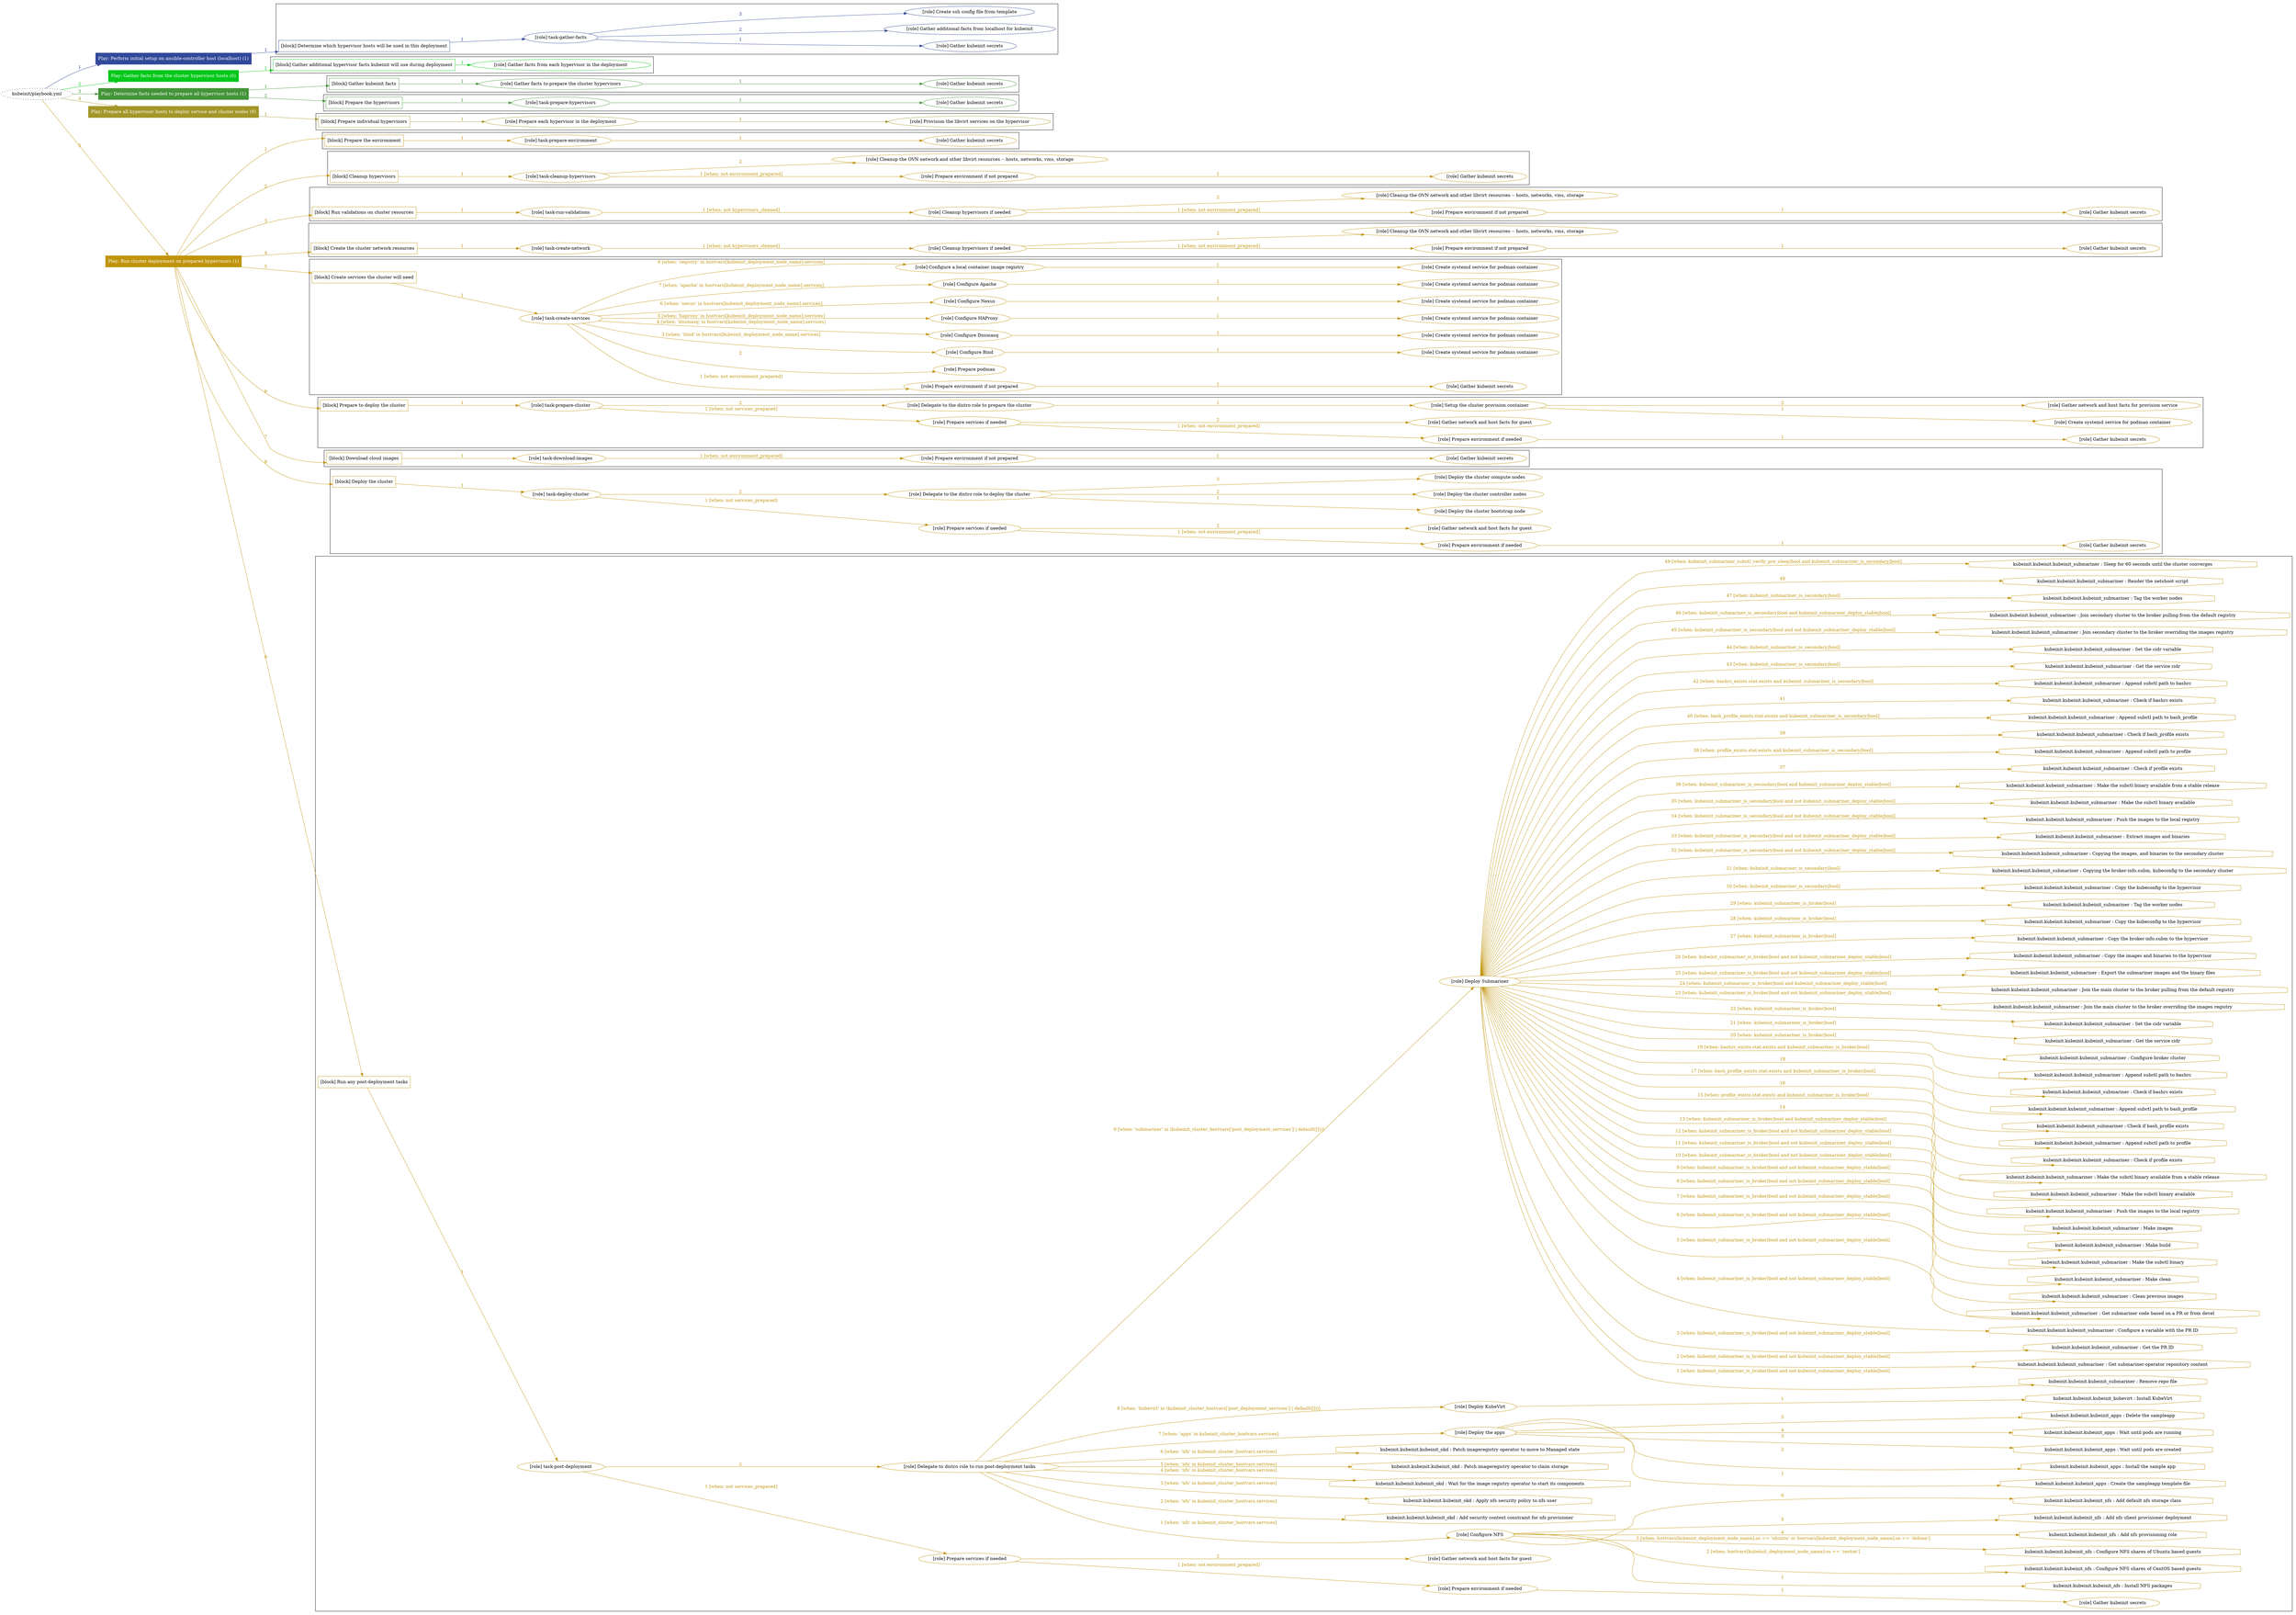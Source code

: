 digraph {
	graph [concentrate=true ordering=in rankdir=LR ratio=fill]
	edge [esep=5 sep=10]
	"kubeinit/playbook.yml" [URL="/home/runner/work/kubeinit/kubeinit/kubeinit/playbook.yml" id=playbook_68302ba8 style=dotted]
	"kubeinit/playbook.yml" -> play_01738c6b [label="1 " color="#32499a" fontcolor="#32499a" id=edge_f0f89765 labeltooltip="1 " tooltip="1 "]
	subgraph "Play: Perform initial setup on ansible-controller host (localhost) (1)" {
		play_01738c6b [label="Play: Perform initial setup on ansible-controller host (localhost) (1)" URL="/home/runner/work/kubeinit/kubeinit/kubeinit/playbook.yml" color="#32499a" fontcolor="#ffffff" id=play_01738c6b shape=box style=filled tooltip=localhost]
		play_01738c6b -> block_6410caec [label=1 color="#32499a" fontcolor="#32499a" id=edge_262123f5 labeltooltip=1 tooltip=1]
		subgraph cluster_block_6410caec {
			block_6410caec [label="[block] Determine which hypervisor hosts will be used in this deployment" URL="/home/runner/work/kubeinit/kubeinit/kubeinit/playbook.yml" color="#32499a" id=block_6410caec labeltooltip="Determine which hypervisor hosts will be used in this deployment" shape=box tooltip="Determine which hypervisor hosts will be used in this deployment"]
			block_6410caec -> role_45513702 [label="1 " color="#32499a" fontcolor="#32499a" id=edge_f14efb16 labeltooltip="1 " tooltip="1 "]
			subgraph "task-gather-facts" {
				role_45513702 [label="[role] task-gather-facts" URL="/home/runner/work/kubeinit/kubeinit/kubeinit/playbook.yml" color="#32499a" id=role_45513702 tooltip="task-gather-facts"]
				role_45513702 -> role_41aad8ec [label="1 " color="#32499a" fontcolor="#32499a" id=edge_2945ded5 labeltooltip="1 " tooltip="1 "]
				subgraph "Gather kubeinit secrets" {
					role_41aad8ec [label="[role] Gather kubeinit secrets" URL="/home/runner/.ansible/collections/ansible_collections/kubeinit/kubeinit/roles/kubeinit_prepare/tasks/build_hypervisors_group.yml" color="#32499a" id=role_41aad8ec tooltip="Gather kubeinit secrets"]
				}
				role_45513702 -> role_f31461d8 [label="2 " color="#32499a" fontcolor="#32499a" id=edge_9f0b4aff labeltooltip="2 " tooltip="2 "]
				subgraph "Gather additional facts from localhost for kubeinit" {
					role_f31461d8 [label="[role] Gather additional facts from localhost for kubeinit" URL="/home/runner/.ansible/collections/ansible_collections/kubeinit/kubeinit/roles/kubeinit_prepare/tasks/build_hypervisors_group.yml" color="#32499a" id=role_f31461d8 tooltip="Gather additional facts from localhost for kubeinit"]
				}
				role_45513702 -> role_06e73037 [label="3 " color="#32499a" fontcolor="#32499a" id=edge_3372e213 labeltooltip="3 " tooltip="3 "]
				subgraph "Create ssh config file from template" {
					role_06e73037 [label="[role] Create ssh config file from template" URL="/home/runner/.ansible/collections/ansible_collections/kubeinit/kubeinit/roles/kubeinit_prepare/tasks/build_hypervisors_group.yml" color="#32499a" id=role_06e73037 tooltip="Create ssh config file from template"]
				}
			}
		}
	}
	"kubeinit/playbook.yml" -> play_384833c2 [label="2 " color="#04c81a" fontcolor="#04c81a" id=edge_0a8a65b7 labeltooltip="2 " tooltip="2 "]
	subgraph "Play: Gather facts from the cluster hypervisor hosts (0)" {
		play_384833c2 [label="Play: Gather facts from the cluster hypervisor hosts (0)" URL="/home/runner/work/kubeinit/kubeinit/kubeinit/playbook.yml" color="#04c81a" fontcolor="#ffffff" id=play_384833c2 shape=box style=filled tooltip="Play: Gather facts from the cluster hypervisor hosts (0)"]
		play_384833c2 -> block_a548f37d [label=1 color="#04c81a" fontcolor="#04c81a" id=edge_76b70f40 labeltooltip=1 tooltip=1]
		subgraph cluster_block_a548f37d {
			block_a548f37d [label="[block] Gather additional hypervisor facts kubeinit will use during deployment" URL="/home/runner/work/kubeinit/kubeinit/kubeinit/playbook.yml" color="#04c81a" id=block_a548f37d labeltooltip="Gather additional hypervisor facts kubeinit will use during deployment" shape=box tooltip="Gather additional hypervisor facts kubeinit will use during deployment"]
			block_a548f37d -> role_5d70e6f5 [label="1 " color="#04c81a" fontcolor="#04c81a" id=edge_d1ee8df1 labeltooltip="1 " tooltip="1 "]
			subgraph "Gather facts from each hypervisor in the deployment" {
				role_5d70e6f5 [label="[role] Gather facts from each hypervisor in the deployment" URL="/home/runner/work/kubeinit/kubeinit/kubeinit/playbook.yml" color="#04c81a" id=role_5d70e6f5 tooltip="Gather facts from each hypervisor in the deployment"]
			}
		}
	}
	"kubeinit/playbook.yml" -> play_65aa8d1d [label="3 " color="#439438" fontcolor="#439438" id=edge_d76a8cd3 labeltooltip="3 " tooltip="3 "]
	subgraph "Play: Determine facts needed to prepare all hypervisor hosts (1)" {
		play_65aa8d1d [label="Play: Determine facts needed to prepare all hypervisor hosts (1)" URL="/home/runner/work/kubeinit/kubeinit/kubeinit/playbook.yml" color="#439438" fontcolor="#ffffff" id=play_65aa8d1d shape=box style=filled tooltip=localhost]
		play_65aa8d1d -> block_08daf75a [label=1 color="#439438" fontcolor="#439438" id=edge_27a42c0a labeltooltip=1 tooltip=1]
		subgraph cluster_block_08daf75a {
			block_08daf75a [label="[block] Gather kubeinit facts" URL="/home/runner/work/kubeinit/kubeinit/kubeinit/playbook.yml" color="#439438" id=block_08daf75a labeltooltip="Gather kubeinit facts" shape=box tooltip="Gather kubeinit facts"]
			block_08daf75a -> role_f6223e99 [label="1 " color="#439438" fontcolor="#439438" id=edge_00e75bb8 labeltooltip="1 " tooltip="1 "]
			subgraph "Gather facts to prepare the cluster hypervisors" {
				role_f6223e99 [label="[role] Gather facts to prepare the cluster hypervisors" URL="/home/runner/work/kubeinit/kubeinit/kubeinit/playbook.yml" color="#439438" id=role_f6223e99 tooltip="Gather facts to prepare the cluster hypervisors"]
				role_f6223e99 -> role_2141c7b6 [label="1 " color="#439438" fontcolor="#439438" id=edge_10caaef3 labeltooltip="1 " tooltip="1 "]
				subgraph "Gather kubeinit secrets" {
					role_2141c7b6 [label="[role] Gather kubeinit secrets" URL="/home/runner/.ansible/collections/ansible_collections/kubeinit/kubeinit/roles/kubeinit_prepare/tasks/gather_kubeinit_facts.yml" color="#439438" id=role_2141c7b6 tooltip="Gather kubeinit secrets"]
				}
			}
		}
		play_65aa8d1d -> block_a31dc034 [label=2 color="#439438" fontcolor="#439438" id=edge_d488123a labeltooltip=2 tooltip=2]
		subgraph cluster_block_a31dc034 {
			block_a31dc034 [label="[block] Prepare the hypervisors" URL="/home/runner/work/kubeinit/kubeinit/kubeinit/playbook.yml" color="#439438" id=block_a31dc034 labeltooltip="Prepare the hypervisors" shape=box tooltip="Prepare the hypervisors"]
			block_a31dc034 -> role_f75b9303 [label="1 " color="#439438" fontcolor="#439438" id=edge_21c14e46 labeltooltip="1 " tooltip="1 "]
			subgraph "task-prepare-hypervisors" {
				role_f75b9303 [label="[role] task-prepare-hypervisors" URL="/home/runner/work/kubeinit/kubeinit/kubeinit/playbook.yml" color="#439438" id=role_f75b9303 tooltip="task-prepare-hypervisors"]
				role_f75b9303 -> role_4984ee37 [label="1 " color="#439438" fontcolor="#439438" id=edge_1a82939b labeltooltip="1 " tooltip="1 "]
				subgraph "Gather kubeinit secrets" {
					role_4984ee37 [label="[role] Gather kubeinit secrets" URL="/home/runner/.ansible/collections/ansible_collections/kubeinit/kubeinit/roles/kubeinit_prepare/tasks/gather_kubeinit_facts.yml" color="#439438" id=role_4984ee37 tooltip="Gather kubeinit secrets"]
				}
			}
		}
	}
	"kubeinit/playbook.yml" -> play_88e10582 [label="4 " color="#a49628" fontcolor="#a49628" id=edge_cbf22a2b labeltooltip="4 " tooltip="4 "]
	subgraph "Play: Prepare all hypervisor hosts to deploy service and cluster nodes (0)" {
		play_88e10582 [label="Play: Prepare all hypervisor hosts to deploy service and cluster nodes (0)" URL="/home/runner/work/kubeinit/kubeinit/kubeinit/playbook.yml" color="#a49628" fontcolor="#ffffff" id=play_88e10582 shape=box style=filled tooltip="Play: Prepare all hypervisor hosts to deploy service and cluster nodes (0)"]
		play_88e10582 -> block_c11beaa9 [label=1 color="#a49628" fontcolor="#a49628" id=edge_02d7cc59 labeltooltip=1 tooltip=1]
		subgraph cluster_block_c11beaa9 {
			block_c11beaa9 [label="[block] Prepare individual hypervisors" URL="/home/runner/work/kubeinit/kubeinit/kubeinit/playbook.yml" color="#a49628" id=block_c11beaa9 labeltooltip="Prepare individual hypervisors" shape=box tooltip="Prepare individual hypervisors"]
			block_c11beaa9 -> role_c527e87f [label="1 " color="#a49628" fontcolor="#a49628" id=edge_dcaec610 labeltooltip="1 " tooltip="1 "]
			subgraph "Prepare each hypervisor in the deployment" {
				role_c527e87f [label="[role] Prepare each hypervisor in the deployment" URL="/home/runner/work/kubeinit/kubeinit/kubeinit/playbook.yml" color="#a49628" id=role_c527e87f tooltip="Prepare each hypervisor in the deployment"]
				role_c527e87f -> role_c6c92c1e [label="1 " color="#a49628" fontcolor="#a49628" id=edge_b416fc66 labeltooltip="1 " tooltip="1 "]
				subgraph "Provision the libvirt services on the hypervisor" {
					role_c6c92c1e [label="[role] Provision the libvirt services on the hypervisor" URL="/home/runner/.ansible/collections/ansible_collections/kubeinit/kubeinit/roles/kubeinit_prepare/tasks/prepare_hypervisor.yml" color="#a49628" id=role_c6c92c1e tooltip="Provision the libvirt services on the hypervisor"]
				}
			}
		}
	}
	"kubeinit/playbook.yml" -> play_364a8085 [label="5 " color="#c0940c" fontcolor="#c0940c" id=edge_f75b7657 labeltooltip="5 " tooltip="5 "]
	subgraph "Play: Run cluster deployment on prepared hypervisors (1)" {
		play_364a8085 [label="Play: Run cluster deployment on prepared hypervisors (1)" URL="/home/runner/work/kubeinit/kubeinit/kubeinit/playbook.yml" color="#c0940c" fontcolor="#ffffff" id=play_364a8085 shape=box style=filled tooltip=localhost]
		play_364a8085 -> block_f622be68 [label=1 color="#c0940c" fontcolor="#c0940c" id=edge_b06e585e labeltooltip=1 tooltip=1]
		subgraph cluster_block_f622be68 {
			block_f622be68 [label="[block] Prepare the environment" URL="/home/runner/work/kubeinit/kubeinit/kubeinit/playbook.yml" color="#c0940c" id=block_f622be68 labeltooltip="Prepare the environment" shape=box tooltip="Prepare the environment"]
			block_f622be68 -> role_4643036d [label="1 " color="#c0940c" fontcolor="#c0940c" id=edge_d6778f1b labeltooltip="1 " tooltip="1 "]
			subgraph "task-prepare-environment" {
				role_4643036d [label="[role] task-prepare-environment" URL="/home/runner/work/kubeinit/kubeinit/kubeinit/playbook.yml" color="#c0940c" id=role_4643036d tooltip="task-prepare-environment"]
				role_4643036d -> role_0319af28 [label="1 " color="#c0940c" fontcolor="#c0940c" id=edge_6969a07d labeltooltip="1 " tooltip="1 "]
				subgraph "Gather kubeinit secrets" {
					role_0319af28 [label="[role] Gather kubeinit secrets" URL="/home/runner/.ansible/collections/ansible_collections/kubeinit/kubeinit/roles/kubeinit_prepare/tasks/gather_kubeinit_facts.yml" color="#c0940c" id=role_0319af28 tooltip="Gather kubeinit secrets"]
				}
			}
		}
		play_364a8085 -> block_faf1cc32 [label=2 color="#c0940c" fontcolor="#c0940c" id=edge_3be35d18 labeltooltip=2 tooltip=2]
		subgraph cluster_block_faf1cc32 {
			block_faf1cc32 [label="[block] Cleanup hypervisors" URL="/home/runner/work/kubeinit/kubeinit/kubeinit/playbook.yml" color="#c0940c" id=block_faf1cc32 labeltooltip="Cleanup hypervisors" shape=box tooltip="Cleanup hypervisors"]
			block_faf1cc32 -> role_fab8999b [label="1 " color="#c0940c" fontcolor="#c0940c" id=edge_18fe7903 labeltooltip="1 " tooltip="1 "]
			subgraph "task-cleanup-hypervisors" {
				role_fab8999b [label="[role] task-cleanup-hypervisors" URL="/home/runner/work/kubeinit/kubeinit/kubeinit/playbook.yml" color="#c0940c" id=role_fab8999b tooltip="task-cleanup-hypervisors"]
				role_fab8999b -> role_acd2df00 [label="1 [when: not environment_prepared]" color="#c0940c" fontcolor="#c0940c" id=edge_e2b23ba9 labeltooltip="1 [when: not environment_prepared]" tooltip="1 [when: not environment_prepared]"]
				subgraph "Prepare environment if not prepared" {
					role_acd2df00 [label="[role] Prepare environment if not prepared" URL="/home/runner/.ansible/collections/ansible_collections/kubeinit/kubeinit/roles/kubeinit_prepare/tasks/cleanup_hypervisors.yml" color="#c0940c" id=role_acd2df00 tooltip="Prepare environment if not prepared"]
					role_acd2df00 -> role_8afdfe9b [label="1 " color="#c0940c" fontcolor="#c0940c" id=edge_06842710 labeltooltip="1 " tooltip="1 "]
					subgraph "Gather kubeinit secrets" {
						role_8afdfe9b [label="[role] Gather kubeinit secrets" URL="/home/runner/.ansible/collections/ansible_collections/kubeinit/kubeinit/roles/kubeinit_prepare/tasks/gather_kubeinit_facts.yml" color="#c0940c" id=role_8afdfe9b tooltip="Gather kubeinit secrets"]
					}
				}
				role_fab8999b -> role_9d9d4573 [label="2 " color="#c0940c" fontcolor="#c0940c" id=edge_8e05bb41 labeltooltip="2 " tooltip="2 "]
				subgraph "Cleanup the OVN network and other libvirt resources -- hosts, networks, vms, storage" {
					role_9d9d4573 [label="[role] Cleanup the OVN network and other libvirt resources -- hosts, networks, vms, storage" URL="/home/runner/.ansible/collections/ansible_collections/kubeinit/kubeinit/roles/kubeinit_prepare/tasks/cleanup_hypervisors.yml" color="#c0940c" id=role_9d9d4573 tooltip="Cleanup the OVN network and other libvirt resources -- hosts, networks, vms, storage"]
				}
			}
		}
		play_364a8085 -> block_3f8e89ce [label=3 color="#c0940c" fontcolor="#c0940c" id=edge_8705ac35 labeltooltip=3 tooltip=3]
		subgraph cluster_block_3f8e89ce {
			block_3f8e89ce [label="[block] Run validations on cluster resources" URL="/home/runner/work/kubeinit/kubeinit/kubeinit/playbook.yml" color="#c0940c" id=block_3f8e89ce labeltooltip="Run validations on cluster resources" shape=box tooltip="Run validations on cluster resources"]
			block_3f8e89ce -> role_cbf25bb1 [label="1 " color="#c0940c" fontcolor="#c0940c" id=edge_992694c8 labeltooltip="1 " tooltip="1 "]
			subgraph "task-run-validations" {
				role_cbf25bb1 [label="[role] task-run-validations" URL="/home/runner/work/kubeinit/kubeinit/kubeinit/playbook.yml" color="#c0940c" id=role_cbf25bb1 tooltip="task-run-validations"]
				role_cbf25bb1 -> role_95b52a9d [label="1 [when: not hypervisors_cleaned]" color="#c0940c" fontcolor="#c0940c" id=edge_be82ec5e labeltooltip="1 [when: not hypervisors_cleaned]" tooltip="1 [when: not hypervisors_cleaned]"]
				subgraph "Cleanup hypervisors if needed" {
					role_95b52a9d [label="[role] Cleanup hypervisors if needed" URL="/home/runner/.ansible/collections/ansible_collections/kubeinit/kubeinit/roles/kubeinit_validations/tasks/main.yml" color="#c0940c" id=role_95b52a9d tooltip="Cleanup hypervisors if needed"]
					role_95b52a9d -> role_9d6c3dc0 [label="1 [when: not environment_prepared]" color="#c0940c" fontcolor="#c0940c" id=edge_c204bfff labeltooltip="1 [when: not environment_prepared]" tooltip="1 [when: not environment_prepared]"]
					subgraph "Prepare environment if not prepared" {
						role_9d6c3dc0 [label="[role] Prepare environment if not prepared" URL="/home/runner/.ansible/collections/ansible_collections/kubeinit/kubeinit/roles/kubeinit_prepare/tasks/cleanup_hypervisors.yml" color="#c0940c" id=role_9d6c3dc0 tooltip="Prepare environment if not prepared"]
						role_9d6c3dc0 -> role_ed8dbc1d [label="1 " color="#c0940c" fontcolor="#c0940c" id=edge_969f0a18 labeltooltip="1 " tooltip="1 "]
						subgraph "Gather kubeinit secrets" {
							role_ed8dbc1d [label="[role] Gather kubeinit secrets" URL="/home/runner/.ansible/collections/ansible_collections/kubeinit/kubeinit/roles/kubeinit_prepare/tasks/gather_kubeinit_facts.yml" color="#c0940c" id=role_ed8dbc1d tooltip="Gather kubeinit secrets"]
						}
					}
					role_95b52a9d -> role_5493ce50 [label="2 " color="#c0940c" fontcolor="#c0940c" id=edge_ff8a44ec labeltooltip="2 " tooltip="2 "]
					subgraph "Cleanup the OVN network and other libvirt resources -- hosts, networks, vms, storage" {
						role_5493ce50 [label="[role] Cleanup the OVN network and other libvirt resources -- hosts, networks, vms, storage" URL="/home/runner/.ansible/collections/ansible_collections/kubeinit/kubeinit/roles/kubeinit_prepare/tasks/cleanup_hypervisors.yml" color="#c0940c" id=role_5493ce50 tooltip="Cleanup the OVN network and other libvirt resources -- hosts, networks, vms, storage"]
					}
				}
			}
		}
		play_364a8085 -> block_d6cd4bb1 [label=4 color="#c0940c" fontcolor="#c0940c" id=edge_79588aac labeltooltip=4 tooltip=4]
		subgraph cluster_block_d6cd4bb1 {
			block_d6cd4bb1 [label="[block] Create the cluster network resources" URL="/home/runner/work/kubeinit/kubeinit/kubeinit/playbook.yml" color="#c0940c" id=block_d6cd4bb1 labeltooltip="Create the cluster network resources" shape=box tooltip="Create the cluster network resources"]
			block_d6cd4bb1 -> role_44338918 [label="1 " color="#c0940c" fontcolor="#c0940c" id=edge_f4df02b4 labeltooltip="1 " tooltip="1 "]
			subgraph "task-create-network" {
				role_44338918 [label="[role] task-create-network" URL="/home/runner/work/kubeinit/kubeinit/kubeinit/playbook.yml" color="#c0940c" id=role_44338918 tooltip="task-create-network"]
				role_44338918 -> role_6c8c30c0 [label="1 [when: not hypervisors_cleaned]" color="#c0940c" fontcolor="#c0940c" id=edge_cf8d11ca labeltooltip="1 [when: not hypervisors_cleaned]" tooltip="1 [when: not hypervisors_cleaned]"]
				subgraph "Cleanup hypervisors if needed" {
					role_6c8c30c0 [label="[role] Cleanup hypervisors if needed" URL="/home/runner/.ansible/collections/ansible_collections/kubeinit/kubeinit/roles/kubeinit_libvirt/tasks/create_network.yml" color="#c0940c" id=role_6c8c30c0 tooltip="Cleanup hypervisors if needed"]
					role_6c8c30c0 -> role_01c68065 [label="1 [when: not environment_prepared]" color="#c0940c" fontcolor="#c0940c" id=edge_acf8e067 labeltooltip="1 [when: not environment_prepared]" tooltip="1 [when: not environment_prepared]"]
					subgraph "Prepare environment if not prepared" {
						role_01c68065 [label="[role] Prepare environment if not prepared" URL="/home/runner/.ansible/collections/ansible_collections/kubeinit/kubeinit/roles/kubeinit_prepare/tasks/cleanup_hypervisors.yml" color="#c0940c" id=role_01c68065 tooltip="Prepare environment if not prepared"]
						role_01c68065 -> role_4542c60a [label="1 " color="#c0940c" fontcolor="#c0940c" id=edge_d81536e7 labeltooltip="1 " tooltip="1 "]
						subgraph "Gather kubeinit secrets" {
							role_4542c60a [label="[role] Gather kubeinit secrets" URL="/home/runner/.ansible/collections/ansible_collections/kubeinit/kubeinit/roles/kubeinit_prepare/tasks/gather_kubeinit_facts.yml" color="#c0940c" id=role_4542c60a tooltip="Gather kubeinit secrets"]
						}
					}
					role_6c8c30c0 -> role_bc099ce3 [label="2 " color="#c0940c" fontcolor="#c0940c" id=edge_0ec8812f labeltooltip="2 " tooltip="2 "]
					subgraph "Cleanup the OVN network and other libvirt resources -- hosts, networks, vms, storage" {
						role_bc099ce3 [label="[role] Cleanup the OVN network and other libvirt resources -- hosts, networks, vms, storage" URL="/home/runner/.ansible/collections/ansible_collections/kubeinit/kubeinit/roles/kubeinit_prepare/tasks/cleanup_hypervisors.yml" color="#c0940c" id=role_bc099ce3 tooltip="Cleanup the OVN network and other libvirt resources -- hosts, networks, vms, storage"]
					}
				}
			}
		}
		play_364a8085 -> block_2c33a48d [label=5 color="#c0940c" fontcolor="#c0940c" id=edge_8693f1cd labeltooltip=5 tooltip=5]
		subgraph cluster_block_2c33a48d {
			block_2c33a48d [label="[block] Create services the cluster will need" URL="/home/runner/work/kubeinit/kubeinit/kubeinit/playbook.yml" color="#c0940c" id=block_2c33a48d labeltooltip="Create services the cluster will need" shape=box tooltip="Create services the cluster will need"]
			block_2c33a48d -> role_a348665a [label="1 " color="#c0940c" fontcolor="#c0940c" id=edge_90ceefe3 labeltooltip="1 " tooltip="1 "]
			subgraph "task-create-services" {
				role_a348665a [label="[role] task-create-services" URL="/home/runner/work/kubeinit/kubeinit/kubeinit/playbook.yml" color="#c0940c" id=role_a348665a tooltip="task-create-services"]
				role_a348665a -> role_a2e23282 [label="1 [when: not environment_prepared]" color="#c0940c" fontcolor="#c0940c" id=edge_a5acece6 labeltooltip="1 [when: not environment_prepared]" tooltip="1 [when: not environment_prepared]"]
				subgraph "Prepare environment if not prepared" {
					role_a2e23282 [label="[role] Prepare environment if not prepared" URL="/home/runner/.ansible/collections/ansible_collections/kubeinit/kubeinit/roles/kubeinit_services/tasks/main.yml" color="#c0940c" id=role_a2e23282 tooltip="Prepare environment if not prepared"]
					role_a2e23282 -> role_f43f6564 [label="1 " color="#c0940c" fontcolor="#c0940c" id=edge_a7830780 labeltooltip="1 " tooltip="1 "]
					subgraph "Gather kubeinit secrets" {
						role_f43f6564 [label="[role] Gather kubeinit secrets" URL="/home/runner/.ansible/collections/ansible_collections/kubeinit/kubeinit/roles/kubeinit_prepare/tasks/gather_kubeinit_facts.yml" color="#c0940c" id=role_f43f6564 tooltip="Gather kubeinit secrets"]
					}
				}
				role_a348665a -> role_b2b1da5c [label="2 " color="#c0940c" fontcolor="#c0940c" id=edge_21a64cea labeltooltip="2 " tooltip="2 "]
				subgraph "Prepare podman" {
					role_b2b1da5c [label="[role] Prepare podman" URL="/home/runner/.ansible/collections/ansible_collections/kubeinit/kubeinit/roles/kubeinit_services/tasks/00_create_service_pod.yml" color="#c0940c" id=role_b2b1da5c tooltip="Prepare podman"]
				}
				role_a348665a -> role_d56c5b7c [label="3 [when: 'bind' in hostvars[kubeinit_deployment_node_name].services]" color="#c0940c" fontcolor="#c0940c" id=edge_b025de59 labeltooltip="3 [when: 'bind' in hostvars[kubeinit_deployment_node_name].services]" tooltip="3 [when: 'bind' in hostvars[kubeinit_deployment_node_name].services]"]
				subgraph "Configure Bind" {
					role_d56c5b7c [label="[role] Configure Bind" URL="/home/runner/.ansible/collections/ansible_collections/kubeinit/kubeinit/roles/kubeinit_services/tasks/start_services_containers.yml" color="#c0940c" id=role_d56c5b7c tooltip="Configure Bind"]
					role_d56c5b7c -> role_baaa2656 [label="1 " color="#c0940c" fontcolor="#c0940c" id=edge_dd795a6e labeltooltip="1 " tooltip="1 "]
					subgraph "Create systemd service for podman container" {
						role_baaa2656 [label="[role] Create systemd service for podman container" URL="/home/runner/.ansible/collections/ansible_collections/kubeinit/kubeinit/roles/kubeinit_bind/tasks/main.yml" color="#c0940c" id=role_baaa2656 tooltip="Create systemd service for podman container"]
					}
				}
				role_a348665a -> role_166988ac [label="4 [when: 'dnsmasq' in hostvars[kubeinit_deployment_node_name].services]" color="#c0940c" fontcolor="#c0940c" id=edge_eff60fce labeltooltip="4 [when: 'dnsmasq' in hostvars[kubeinit_deployment_node_name].services]" tooltip="4 [when: 'dnsmasq' in hostvars[kubeinit_deployment_node_name].services]"]
				subgraph "Configure Dnsmasq" {
					role_166988ac [label="[role] Configure Dnsmasq" URL="/home/runner/.ansible/collections/ansible_collections/kubeinit/kubeinit/roles/kubeinit_services/tasks/start_services_containers.yml" color="#c0940c" id=role_166988ac tooltip="Configure Dnsmasq"]
					role_166988ac -> role_0218d5f9 [label="1 " color="#c0940c" fontcolor="#c0940c" id=edge_b766a967 labeltooltip="1 " tooltip="1 "]
					subgraph "Create systemd service for podman container" {
						role_0218d5f9 [label="[role] Create systemd service for podman container" URL="/home/runner/.ansible/collections/ansible_collections/kubeinit/kubeinit/roles/kubeinit_dnsmasq/tasks/main.yml" color="#c0940c" id=role_0218d5f9 tooltip="Create systemd service for podman container"]
					}
				}
				role_a348665a -> role_1e4dbb97 [label="5 [when: 'haproxy' in hostvars[kubeinit_deployment_node_name].services]" color="#c0940c" fontcolor="#c0940c" id=edge_b470993e labeltooltip="5 [when: 'haproxy' in hostvars[kubeinit_deployment_node_name].services]" tooltip="5 [when: 'haproxy' in hostvars[kubeinit_deployment_node_name].services]"]
				subgraph "Configure HAProxy" {
					role_1e4dbb97 [label="[role] Configure HAProxy" URL="/home/runner/.ansible/collections/ansible_collections/kubeinit/kubeinit/roles/kubeinit_services/tasks/start_services_containers.yml" color="#c0940c" id=role_1e4dbb97 tooltip="Configure HAProxy"]
					role_1e4dbb97 -> role_432102bf [label="1 " color="#c0940c" fontcolor="#c0940c" id=edge_5c00cd1a labeltooltip="1 " tooltip="1 "]
					subgraph "Create systemd service for podman container" {
						role_432102bf [label="[role] Create systemd service for podman container" URL="/home/runner/.ansible/collections/ansible_collections/kubeinit/kubeinit/roles/kubeinit_haproxy/tasks/main.yml" color="#c0940c" id=role_432102bf tooltip="Create systemd service for podman container"]
					}
				}
				role_a348665a -> role_15069a40 [label="6 [when: 'nexus' in hostvars[kubeinit_deployment_node_name].services]" color="#c0940c" fontcolor="#c0940c" id=edge_99d2e70b labeltooltip="6 [when: 'nexus' in hostvars[kubeinit_deployment_node_name].services]" tooltip="6 [when: 'nexus' in hostvars[kubeinit_deployment_node_name].services]"]
				subgraph "Configure Nexus" {
					role_15069a40 [label="[role] Configure Nexus" URL="/home/runner/.ansible/collections/ansible_collections/kubeinit/kubeinit/roles/kubeinit_services/tasks/start_services_containers.yml" color="#c0940c" id=role_15069a40 tooltip="Configure Nexus"]
					role_15069a40 -> role_feff1209 [label="1 " color="#c0940c" fontcolor="#c0940c" id=edge_75a454ba labeltooltip="1 " tooltip="1 "]
					subgraph "Create systemd service for podman container" {
						role_feff1209 [label="[role] Create systemd service for podman container" URL="/home/runner/.ansible/collections/ansible_collections/kubeinit/kubeinit/roles/kubeinit_nexus/tasks/main.yml" color="#c0940c" id=role_feff1209 tooltip="Create systemd service for podman container"]
					}
				}
				role_a348665a -> role_231091a1 [label="7 [when: 'apache' in hostvars[kubeinit_deployment_node_name].services]" color="#c0940c" fontcolor="#c0940c" id=edge_1f2431ba labeltooltip="7 [when: 'apache' in hostvars[kubeinit_deployment_node_name].services]" tooltip="7 [when: 'apache' in hostvars[kubeinit_deployment_node_name].services]"]
				subgraph "Configure Apache" {
					role_231091a1 [label="[role] Configure Apache" URL="/home/runner/.ansible/collections/ansible_collections/kubeinit/kubeinit/roles/kubeinit_services/tasks/start_services_containers.yml" color="#c0940c" id=role_231091a1 tooltip="Configure Apache"]
					role_231091a1 -> role_b9ec1bfd [label="1 " color="#c0940c" fontcolor="#c0940c" id=edge_578d5387 labeltooltip="1 " tooltip="1 "]
					subgraph "Create systemd service for podman container" {
						role_b9ec1bfd [label="[role] Create systemd service for podman container" URL="/home/runner/.ansible/collections/ansible_collections/kubeinit/kubeinit/roles/kubeinit_apache/tasks/main.yml" color="#c0940c" id=role_b9ec1bfd tooltip="Create systemd service for podman container"]
					}
				}
				role_a348665a -> role_9b2b66b1 [label="8 [when: 'registry' in hostvars[kubeinit_deployment_node_name].services]" color="#c0940c" fontcolor="#c0940c" id=edge_3bb4f6a4 labeltooltip="8 [when: 'registry' in hostvars[kubeinit_deployment_node_name].services]" tooltip="8 [when: 'registry' in hostvars[kubeinit_deployment_node_name].services]"]
				subgraph "Configure a local container image registry" {
					role_9b2b66b1 [label="[role] Configure a local container image registry" URL="/home/runner/.ansible/collections/ansible_collections/kubeinit/kubeinit/roles/kubeinit_services/tasks/start_services_containers.yml" color="#c0940c" id=role_9b2b66b1 tooltip="Configure a local container image registry"]
					role_9b2b66b1 -> role_05c03c19 [label="1 " color="#c0940c" fontcolor="#c0940c" id=edge_2746ac88 labeltooltip="1 " tooltip="1 "]
					subgraph "Create systemd service for podman container" {
						role_05c03c19 [label="[role] Create systemd service for podman container" URL="/home/runner/.ansible/collections/ansible_collections/kubeinit/kubeinit/roles/kubeinit_registry/tasks/main.yml" color="#c0940c" id=role_05c03c19 tooltip="Create systemd service for podman container"]
					}
				}
			}
		}
		play_364a8085 -> block_0745a299 [label=6 color="#c0940c" fontcolor="#c0940c" id=edge_d2e668b6 labeltooltip=6 tooltip=6]
		subgraph cluster_block_0745a299 {
			block_0745a299 [label="[block] Prepare to deploy the cluster" URL="/home/runner/work/kubeinit/kubeinit/kubeinit/playbook.yml" color="#c0940c" id=block_0745a299 labeltooltip="Prepare to deploy the cluster" shape=box tooltip="Prepare to deploy the cluster"]
			block_0745a299 -> role_0525cbcf [label="1 " color="#c0940c" fontcolor="#c0940c" id=edge_6eda92d4 labeltooltip="1 " tooltip="1 "]
			subgraph "task-prepare-cluster" {
				role_0525cbcf [label="[role] task-prepare-cluster" URL="/home/runner/work/kubeinit/kubeinit/kubeinit/playbook.yml" color="#c0940c" id=role_0525cbcf tooltip="task-prepare-cluster"]
				role_0525cbcf -> role_d2523f1b [label="1 [when: not services_prepared]" color="#c0940c" fontcolor="#c0940c" id=edge_37ca68e9 labeltooltip="1 [when: not services_prepared]" tooltip="1 [when: not services_prepared]"]
				subgraph "Prepare services if needed" {
					role_d2523f1b [label="[role] Prepare services if needed" URL="/home/runner/.ansible/collections/ansible_collections/kubeinit/kubeinit/roles/kubeinit_prepare/tasks/prepare_cluster.yml" color="#c0940c" id=role_d2523f1b tooltip="Prepare services if needed"]
					role_d2523f1b -> role_e7660501 [label="1 [when: not environment_prepared]" color="#c0940c" fontcolor="#c0940c" id=edge_9b4cc626 labeltooltip="1 [when: not environment_prepared]" tooltip="1 [when: not environment_prepared]"]
					subgraph "Prepare environment if needed" {
						role_e7660501 [label="[role] Prepare environment if needed" URL="/home/runner/.ansible/collections/ansible_collections/kubeinit/kubeinit/roles/kubeinit_services/tasks/prepare_services.yml" color="#c0940c" id=role_e7660501 tooltip="Prepare environment if needed"]
						role_e7660501 -> role_38b50141 [label="1 " color="#c0940c" fontcolor="#c0940c" id=edge_7eeebd53 labeltooltip="1 " tooltip="1 "]
						subgraph "Gather kubeinit secrets" {
							role_38b50141 [label="[role] Gather kubeinit secrets" URL="/home/runner/.ansible/collections/ansible_collections/kubeinit/kubeinit/roles/kubeinit_prepare/tasks/gather_kubeinit_facts.yml" color="#c0940c" id=role_38b50141 tooltip="Gather kubeinit secrets"]
						}
					}
					role_d2523f1b -> role_d91dd2e1 [label="2 " color="#c0940c" fontcolor="#c0940c" id=edge_0b547bbe labeltooltip="2 " tooltip="2 "]
					subgraph "Gather network and host facts for guest" {
						role_d91dd2e1 [label="[role] Gather network and host facts for guest" URL="/home/runner/.ansible/collections/ansible_collections/kubeinit/kubeinit/roles/kubeinit_services/tasks/prepare_services.yml" color="#c0940c" id=role_d91dd2e1 tooltip="Gather network and host facts for guest"]
					}
				}
				role_0525cbcf -> role_5497925c [label="2 " color="#c0940c" fontcolor="#c0940c" id=edge_97a5edd7 labeltooltip="2 " tooltip="2 "]
				subgraph "Delegate to the distro role to prepare the cluster" {
					role_5497925c [label="[role] Delegate to the distro role to prepare the cluster" URL="/home/runner/.ansible/collections/ansible_collections/kubeinit/kubeinit/roles/kubeinit_prepare/tasks/prepare_cluster.yml" color="#c0940c" id=role_5497925c tooltip="Delegate to the distro role to prepare the cluster"]
					role_5497925c -> role_fa08508d [label="1 " color="#c0940c" fontcolor="#c0940c" id=edge_7a59366e labeltooltip="1 " tooltip="1 "]
					subgraph "Setup the cluster provision container" {
						role_fa08508d [label="[role] Setup the cluster provision container" URL="/home/runner/.ansible/collections/ansible_collections/kubeinit/kubeinit/roles/kubeinit_okd/tasks/prepare_cluster.yml" color="#c0940c" id=role_fa08508d tooltip="Setup the cluster provision container"]
						role_fa08508d -> role_44981375 [label="1 " color="#c0940c" fontcolor="#c0940c" id=edge_938bf2ab labeltooltip="1 " tooltip="1 "]
						subgraph "Create systemd service for podman container" {
							role_44981375 [label="[role] Create systemd service for podman container" URL="/home/runner/.ansible/collections/ansible_collections/kubeinit/kubeinit/roles/kubeinit_services/tasks/create_provision_container.yml" color="#c0940c" id=role_44981375 tooltip="Create systemd service for podman container"]
						}
						role_fa08508d -> role_81224914 [label="2 " color="#c0940c" fontcolor="#c0940c" id=edge_8b84b3f0 labeltooltip="2 " tooltip="2 "]
						subgraph "Gather network and host facts for provision service" {
							role_81224914 [label="[role] Gather network and host facts for provision service" URL="/home/runner/.ansible/collections/ansible_collections/kubeinit/kubeinit/roles/kubeinit_services/tasks/create_provision_container.yml" color="#c0940c" id=role_81224914 tooltip="Gather network and host facts for provision service"]
						}
					}
				}
			}
		}
		play_364a8085 -> block_c626dd37 [label=7 color="#c0940c" fontcolor="#c0940c" id=edge_fa4df529 labeltooltip=7 tooltip=7]
		subgraph cluster_block_c626dd37 {
			block_c626dd37 [label="[block] Download cloud images" URL="/home/runner/work/kubeinit/kubeinit/kubeinit/playbook.yml" color="#c0940c" id=block_c626dd37 labeltooltip="Download cloud images" shape=box tooltip="Download cloud images"]
			block_c626dd37 -> role_fa9d1b6c [label="1 " color="#c0940c" fontcolor="#c0940c" id=edge_9f86516a labeltooltip="1 " tooltip="1 "]
			subgraph "task-download-images" {
				role_fa9d1b6c [label="[role] task-download-images" URL="/home/runner/work/kubeinit/kubeinit/kubeinit/playbook.yml" color="#c0940c" id=role_fa9d1b6c tooltip="task-download-images"]
				role_fa9d1b6c -> role_530ade16 [label="1 [when: not environment_prepared]" color="#c0940c" fontcolor="#c0940c" id=edge_3a1ade8d labeltooltip="1 [when: not environment_prepared]" tooltip="1 [when: not environment_prepared]"]
				subgraph "Prepare environment if not prepared" {
					role_530ade16 [label="[role] Prepare environment if not prepared" URL="/home/runner/.ansible/collections/ansible_collections/kubeinit/kubeinit/roles/kubeinit_libvirt/tasks/download_cloud_images.yml" color="#c0940c" id=role_530ade16 tooltip="Prepare environment if not prepared"]
					role_530ade16 -> role_b3263a83 [label="1 " color="#c0940c" fontcolor="#c0940c" id=edge_c943c996 labeltooltip="1 " tooltip="1 "]
					subgraph "Gather kubeinit secrets" {
						role_b3263a83 [label="[role] Gather kubeinit secrets" URL="/home/runner/.ansible/collections/ansible_collections/kubeinit/kubeinit/roles/kubeinit_prepare/tasks/gather_kubeinit_facts.yml" color="#c0940c" id=role_b3263a83 tooltip="Gather kubeinit secrets"]
					}
				}
			}
		}
		play_364a8085 -> block_c1834832 [label=8 color="#c0940c" fontcolor="#c0940c" id=edge_04e78e96 labeltooltip=8 tooltip=8]
		subgraph cluster_block_c1834832 {
			block_c1834832 [label="[block] Deploy the cluster" URL="/home/runner/work/kubeinit/kubeinit/kubeinit/playbook.yml" color="#c0940c" id=block_c1834832 labeltooltip="Deploy the cluster" shape=box tooltip="Deploy the cluster"]
			block_c1834832 -> role_4e147a84 [label="1 " color="#c0940c" fontcolor="#c0940c" id=edge_dfd64c66 labeltooltip="1 " tooltip="1 "]
			subgraph "task-deploy-cluster" {
				role_4e147a84 [label="[role] task-deploy-cluster" URL="/home/runner/work/kubeinit/kubeinit/kubeinit/playbook.yml" color="#c0940c" id=role_4e147a84 tooltip="task-deploy-cluster"]
				role_4e147a84 -> role_2edd32ee [label="1 [when: not services_prepared]" color="#c0940c" fontcolor="#c0940c" id=edge_f537aff9 labeltooltip="1 [when: not services_prepared]" tooltip="1 [when: not services_prepared]"]
				subgraph "Prepare services if needed" {
					role_2edd32ee [label="[role] Prepare services if needed" URL="/home/runner/.ansible/collections/ansible_collections/kubeinit/kubeinit/roles/kubeinit_prepare/tasks/deploy_cluster.yml" color="#c0940c" id=role_2edd32ee tooltip="Prepare services if needed"]
					role_2edd32ee -> role_8f248c76 [label="1 [when: not environment_prepared]" color="#c0940c" fontcolor="#c0940c" id=edge_61a03c38 labeltooltip="1 [when: not environment_prepared]" tooltip="1 [when: not environment_prepared]"]
					subgraph "Prepare environment if needed" {
						role_8f248c76 [label="[role] Prepare environment if needed" URL="/home/runner/.ansible/collections/ansible_collections/kubeinit/kubeinit/roles/kubeinit_services/tasks/prepare_services.yml" color="#c0940c" id=role_8f248c76 tooltip="Prepare environment if needed"]
						role_8f248c76 -> role_c5992d1c [label="1 " color="#c0940c" fontcolor="#c0940c" id=edge_094aa26a labeltooltip="1 " tooltip="1 "]
						subgraph "Gather kubeinit secrets" {
							role_c5992d1c [label="[role] Gather kubeinit secrets" URL="/home/runner/.ansible/collections/ansible_collections/kubeinit/kubeinit/roles/kubeinit_prepare/tasks/gather_kubeinit_facts.yml" color="#c0940c" id=role_c5992d1c tooltip="Gather kubeinit secrets"]
						}
					}
					role_2edd32ee -> role_6d417371 [label="2 " color="#c0940c" fontcolor="#c0940c" id=edge_36bee0a4 labeltooltip="2 " tooltip="2 "]
					subgraph "Gather network and host facts for guest" {
						role_6d417371 [label="[role] Gather network and host facts for guest" URL="/home/runner/.ansible/collections/ansible_collections/kubeinit/kubeinit/roles/kubeinit_services/tasks/prepare_services.yml" color="#c0940c" id=role_6d417371 tooltip="Gather network and host facts for guest"]
					}
				}
				role_4e147a84 -> role_e79c3a6f [label="2 " color="#c0940c" fontcolor="#c0940c" id=edge_961be7ce labeltooltip="2 " tooltip="2 "]
				subgraph "Delegate to the distro role to deploy the cluster" {
					role_e79c3a6f [label="[role] Delegate to the distro role to deploy the cluster" URL="/home/runner/.ansible/collections/ansible_collections/kubeinit/kubeinit/roles/kubeinit_prepare/tasks/deploy_cluster.yml" color="#c0940c" id=role_e79c3a6f tooltip="Delegate to the distro role to deploy the cluster"]
					role_e79c3a6f -> role_68ad175e [label="1 " color="#c0940c" fontcolor="#c0940c" id=edge_acbfeb8a labeltooltip="1 " tooltip="1 "]
					subgraph "Deploy the cluster bootstrap node" {
						role_68ad175e [label="[role] Deploy the cluster bootstrap node" URL="/home/runner/.ansible/collections/ansible_collections/kubeinit/kubeinit/roles/kubeinit_okd/tasks/main.yml" color="#c0940c" id=role_68ad175e tooltip="Deploy the cluster bootstrap node"]
					}
					role_e79c3a6f -> role_08d84cc8 [label="2 " color="#c0940c" fontcolor="#c0940c" id=edge_5cb6121e labeltooltip="2 " tooltip="2 "]
					subgraph "Deploy the cluster controller nodes" {
						role_08d84cc8 [label="[role] Deploy the cluster controller nodes" URL="/home/runner/.ansible/collections/ansible_collections/kubeinit/kubeinit/roles/kubeinit_okd/tasks/main.yml" color="#c0940c" id=role_08d84cc8 tooltip="Deploy the cluster controller nodes"]
					}
					role_e79c3a6f -> role_00cb99ef [label="3 " color="#c0940c" fontcolor="#c0940c" id=edge_6bc309f8 labeltooltip="3 " tooltip="3 "]
					subgraph "Deploy the cluster compute nodes" {
						role_00cb99ef [label="[role] Deploy the cluster compute nodes" URL="/home/runner/.ansible/collections/ansible_collections/kubeinit/kubeinit/roles/kubeinit_okd/tasks/main.yml" color="#c0940c" id=role_00cb99ef tooltip="Deploy the cluster compute nodes"]
					}
				}
			}
		}
		play_364a8085 -> block_67336648 [label=9 color="#c0940c" fontcolor="#c0940c" id=edge_8eefdf25 labeltooltip=9 tooltip=9]
		subgraph cluster_block_67336648 {
			block_67336648 [label="[block] Run any post-deployment tasks" URL="/home/runner/work/kubeinit/kubeinit/kubeinit/playbook.yml" color="#c0940c" id=block_67336648 labeltooltip="Run any post-deployment tasks" shape=box tooltip="Run any post-deployment tasks"]
			block_67336648 -> role_ea21a75d [label="1 " color="#c0940c" fontcolor="#c0940c" id=edge_7a854ea2 labeltooltip="1 " tooltip="1 "]
			subgraph "task-post-deployment" {
				role_ea21a75d [label="[role] task-post-deployment" URL="/home/runner/work/kubeinit/kubeinit/kubeinit/playbook.yml" color="#c0940c" id=role_ea21a75d tooltip="task-post-deployment"]
				role_ea21a75d -> role_796a7eba [label="1 [when: not services_prepared]" color="#c0940c" fontcolor="#c0940c" id=edge_4bf15932 labeltooltip="1 [when: not services_prepared]" tooltip="1 [when: not services_prepared]"]
				subgraph "Prepare services if needed" {
					role_796a7eba [label="[role] Prepare services if needed" URL="/home/runner/.ansible/collections/ansible_collections/kubeinit/kubeinit/roles/kubeinit_prepare/tasks/post_deployment.yml" color="#c0940c" id=role_796a7eba tooltip="Prepare services if needed"]
					role_796a7eba -> role_e8623e37 [label="1 [when: not environment_prepared]" color="#c0940c" fontcolor="#c0940c" id=edge_5f9f7589 labeltooltip="1 [when: not environment_prepared]" tooltip="1 [when: not environment_prepared]"]
					subgraph "Prepare environment if needed" {
						role_e8623e37 [label="[role] Prepare environment if needed" URL="/home/runner/.ansible/collections/ansible_collections/kubeinit/kubeinit/roles/kubeinit_services/tasks/prepare_services.yml" color="#c0940c" id=role_e8623e37 tooltip="Prepare environment if needed"]
						role_e8623e37 -> role_bfedc7cf [label="1 " color="#c0940c" fontcolor="#c0940c" id=edge_687b00af labeltooltip="1 " tooltip="1 "]
						subgraph "Gather kubeinit secrets" {
							role_bfedc7cf [label="[role] Gather kubeinit secrets" URL="/home/runner/.ansible/collections/ansible_collections/kubeinit/kubeinit/roles/kubeinit_prepare/tasks/gather_kubeinit_facts.yml" color="#c0940c" id=role_bfedc7cf tooltip="Gather kubeinit secrets"]
						}
					}
					role_796a7eba -> role_5a88d269 [label="2 " color="#c0940c" fontcolor="#c0940c" id=edge_0bdb8cfb labeltooltip="2 " tooltip="2 "]
					subgraph "Gather network and host facts for guest" {
						role_5a88d269 [label="[role] Gather network and host facts for guest" URL="/home/runner/.ansible/collections/ansible_collections/kubeinit/kubeinit/roles/kubeinit_services/tasks/prepare_services.yml" color="#c0940c" id=role_5a88d269 tooltip="Gather network and host facts for guest"]
					}
				}
				role_ea21a75d -> role_cd9109f8 [label="2 " color="#c0940c" fontcolor="#c0940c" id=edge_aa77a925 labeltooltip="2 " tooltip="2 "]
				subgraph "Delegate to distro role to run post-deployment tasks" {
					role_cd9109f8 [label="[role] Delegate to distro role to run post-deployment tasks" URL="/home/runner/.ansible/collections/ansible_collections/kubeinit/kubeinit/roles/kubeinit_prepare/tasks/post_deployment.yml" color="#c0940c" id=role_cd9109f8 tooltip="Delegate to distro role to run post-deployment tasks"]
					role_cd9109f8 -> role_0494ac0a [label="1 [when: 'nfs' in kubeinit_cluster_hostvars.services]" color="#c0940c" fontcolor="#c0940c" id=edge_0cee5de1 labeltooltip="1 [when: 'nfs' in kubeinit_cluster_hostvars.services]" tooltip="1 [when: 'nfs' in kubeinit_cluster_hostvars.services]"]
					subgraph "Configure NFS" {
						role_0494ac0a [label="[role] Configure NFS" URL="/home/runner/.ansible/collections/ansible_collections/kubeinit/kubeinit/roles/kubeinit_okd/tasks/post_deployment_tasks.yml" color="#c0940c" id=role_0494ac0a tooltip="Configure NFS"]
						task_3a085f13 [label="kubeinit.kubeinit.kubeinit_nfs : Install NFS packages" URL="/home/runner/.ansible/collections/ansible_collections/kubeinit/kubeinit/roles/kubeinit_nfs/tasks/main.yml" color="#c0940c" id=task_3a085f13 shape=octagon tooltip="kubeinit.kubeinit.kubeinit_nfs : Install NFS packages"]
						role_0494ac0a -> task_3a085f13 [label="1 " color="#c0940c" fontcolor="#c0940c" id=edge_4691acee labeltooltip="1 " tooltip="1 "]
						task_8dedcf21 [label="kubeinit.kubeinit.kubeinit_nfs : Configure NFS shares of CentOS based guests" URL="/home/runner/.ansible/collections/ansible_collections/kubeinit/kubeinit/roles/kubeinit_nfs/tasks/main.yml" color="#c0940c" id=task_8dedcf21 shape=octagon tooltip="kubeinit.kubeinit.kubeinit_nfs : Configure NFS shares of CentOS based guests"]
						role_0494ac0a -> task_8dedcf21 [label="2 [when: hostvars[kubeinit_deployment_node_name].os == 'centos']" color="#c0940c" fontcolor="#c0940c" id=edge_d36a1f77 labeltooltip="2 [when: hostvars[kubeinit_deployment_node_name].os == 'centos']" tooltip="2 [when: hostvars[kubeinit_deployment_node_name].os == 'centos']"]
						task_d52ddb01 [label="kubeinit.kubeinit.kubeinit_nfs : Configure NFS shares of Ubuntu based guests" URL="/home/runner/.ansible/collections/ansible_collections/kubeinit/kubeinit/roles/kubeinit_nfs/tasks/main.yml" color="#c0940c" id=task_d52ddb01 shape=octagon tooltip="kubeinit.kubeinit.kubeinit_nfs : Configure NFS shares of Ubuntu based guests"]
						role_0494ac0a -> task_d52ddb01 [label="3 [when: hostvars[kubeinit_deployment_node_name].os == 'ubuntu' or hostvars[kubeinit_deployment_node_name].os == 'debian']" color="#c0940c" fontcolor="#c0940c" id=edge_20b2813f labeltooltip="3 [when: hostvars[kubeinit_deployment_node_name].os == 'ubuntu' or hostvars[kubeinit_deployment_node_name].os == 'debian']" tooltip="3 [when: hostvars[kubeinit_deployment_node_name].os == 'ubuntu' or hostvars[kubeinit_deployment_node_name].os == 'debian']"]
						task_ea41684f [label="kubeinit.kubeinit.kubeinit_nfs : Add nfs provisioning role" URL="/home/runner/.ansible/collections/ansible_collections/kubeinit/kubeinit/roles/kubeinit_nfs/tasks/main.yml" color="#c0940c" id=task_ea41684f shape=octagon tooltip="kubeinit.kubeinit.kubeinit_nfs : Add nfs provisioning role"]
						role_0494ac0a -> task_ea41684f [label="4 " color="#c0940c" fontcolor="#c0940c" id=edge_8dcec5e2 labeltooltip="4 " tooltip="4 "]
						task_32d930eb [label="kubeinit.kubeinit.kubeinit_nfs : Add nfs client provisioner deployment" URL="/home/runner/.ansible/collections/ansible_collections/kubeinit/kubeinit/roles/kubeinit_nfs/tasks/main.yml" color="#c0940c" id=task_32d930eb shape=octagon tooltip="kubeinit.kubeinit.kubeinit_nfs : Add nfs client provisioner deployment"]
						role_0494ac0a -> task_32d930eb [label="5 " color="#c0940c" fontcolor="#c0940c" id=edge_92e4fee7 labeltooltip="5 " tooltip="5 "]
						task_a6caa2b5 [label="kubeinit.kubeinit.kubeinit_nfs : Add default nfs storage class" URL="/home/runner/.ansible/collections/ansible_collections/kubeinit/kubeinit/roles/kubeinit_nfs/tasks/main.yml" color="#c0940c" id=task_a6caa2b5 shape=octagon tooltip="kubeinit.kubeinit.kubeinit_nfs : Add default nfs storage class"]
						role_0494ac0a -> task_a6caa2b5 [label="6 " color="#c0940c" fontcolor="#c0940c" id=edge_45da625f labeltooltip="6 " tooltip="6 "]
					}
					task_d522518b [label="kubeinit.kubeinit.kubeinit_okd : Add security context constraint for nfs provisioner" URL="/home/runner/.ansible/collections/ansible_collections/kubeinit/kubeinit/roles/kubeinit_okd/tasks/post_deployment_tasks.yml" color="#c0940c" id=task_d522518b shape=octagon tooltip="kubeinit.kubeinit.kubeinit_okd : Add security context constraint for nfs provisioner"]
					role_cd9109f8 -> task_d522518b [label="2 [when: 'nfs' in kubeinit_cluster_hostvars.services]" color="#c0940c" fontcolor="#c0940c" id=edge_69c9df9a labeltooltip="2 [when: 'nfs' in kubeinit_cluster_hostvars.services]" tooltip="2 [when: 'nfs' in kubeinit_cluster_hostvars.services]"]
					task_9e3e988e [label="kubeinit.kubeinit.kubeinit_okd : Apply nfs security policy to nfs user" URL="/home/runner/.ansible/collections/ansible_collections/kubeinit/kubeinit/roles/kubeinit_okd/tasks/post_deployment_tasks.yml" color="#c0940c" id=task_9e3e988e shape=octagon tooltip="kubeinit.kubeinit.kubeinit_okd : Apply nfs security policy to nfs user"]
					role_cd9109f8 -> task_9e3e988e [label="3 [when: 'nfs' in kubeinit_cluster_hostvars.services]" color="#c0940c" fontcolor="#c0940c" id=edge_530a458f labeltooltip="3 [when: 'nfs' in kubeinit_cluster_hostvars.services]" tooltip="3 [when: 'nfs' in kubeinit_cluster_hostvars.services]"]
					task_7e50c23a [label="kubeinit.kubeinit.kubeinit_okd : Wait for the image registry operator to start its components" URL="/home/runner/.ansible/collections/ansible_collections/kubeinit/kubeinit/roles/kubeinit_okd/tasks/post_deployment_tasks.yml" color="#c0940c" id=task_7e50c23a shape=octagon tooltip="kubeinit.kubeinit.kubeinit_okd : Wait for the image registry operator to start its components"]
					role_cd9109f8 -> task_7e50c23a [label="4 [when: 'nfs' in kubeinit_cluster_hostvars.services]" color="#c0940c" fontcolor="#c0940c" id=edge_7e19f8a2 labeltooltip="4 [when: 'nfs' in kubeinit_cluster_hostvars.services]" tooltip="4 [when: 'nfs' in kubeinit_cluster_hostvars.services]"]
					task_f57ecf8c [label="kubeinit.kubeinit.kubeinit_okd : Patch imageregistry operator to claim storage" URL="/home/runner/.ansible/collections/ansible_collections/kubeinit/kubeinit/roles/kubeinit_okd/tasks/post_deployment_tasks.yml" color="#c0940c" id=task_f57ecf8c shape=octagon tooltip="kubeinit.kubeinit.kubeinit_okd : Patch imageregistry operator to claim storage"]
					role_cd9109f8 -> task_f57ecf8c [label="5 [when: 'nfs' in kubeinit_cluster_hostvars.services]" color="#c0940c" fontcolor="#c0940c" id=edge_fe45bcaf labeltooltip="5 [when: 'nfs' in kubeinit_cluster_hostvars.services]" tooltip="5 [when: 'nfs' in kubeinit_cluster_hostvars.services]"]
					task_1738fc32 [label="kubeinit.kubeinit.kubeinit_okd : Patch imageregistry operator to move to Managed state" URL="/home/runner/.ansible/collections/ansible_collections/kubeinit/kubeinit/roles/kubeinit_okd/tasks/post_deployment_tasks.yml" color="#c0940c" id=task_1738fc32 shape=octagon tooltip="kubeinit.kubeinit.kubeinit_okd : Patch imageregistry operator to move to Managed state"]
					role_cd9109f8 -> task_1738fc32 [label="6 [when: 'nfs' in kubeinit_cluster_hostvars.services]" color="#c0940c" fontcolor="#c0940c" id=edge_d9a1a438 labeltooltip="6 [when: 'nfs' in kubeinit_cluster_hostvars.services]" tooltip="6 [when: 'nfs' in kubeinit_cluster_hostvars.services]"]
					role_cd9109f8 -> role_f6e6f1d9 [label="7 [when: 'apps' in kubeinit_cluster_hostvars.services]" color="#c0940c" fontcolor="#c0940c" id=edge_02a4fe3e labeltooltip="7 [when: 'apps' in kubeinit_cluster_hostvars.services]" tooltip="7 [when: 'apps' in kubeinit_cluster_hostvars.services]"]
					subgraph "Deploy the apps" {
						role_f6e6f1d9 [label="[role] Deploy the apps" URL="/home/runner/.ansible/collections/ansible_collections/kubeinit/kubeinit/roles/kubeinit_okd/tasks/post_deployment_tasks.yml" color="#c0940c" id=role_f6e6f1d9 tooltip="Deploy the apps"]
						task_dff15136 [label="kubeinit.kubeinit.kubeinit_apps : Create the sampleapp template file" URL="/home/runner/.ansible/collections/ansible_collections/kubeinit/kubeinit/roles/kubeinit_apps/tasks/sampleapp.yml" color="#c0940c" id=task_dff15136 shape=octagon tooltip="kubeinit.kubeinit.kubeinit_apps : Create the sampleapp template file"]
						role_f6e6f1d9 -> task_dff15136 [label="1 " color="#c0940c" fontcolor="#c0940c" id=edge_add1c65d labeltooltip="1 " tooltip="1 "]
						task_47ab39b7 [label="kubeinit.kubeinit.kubeinit_apps : Install the sample app" URL="/home/runner/.ansible/collections/ansible_collections/kubeinit/kubeinit/roles/kubeinit_apps/tasks/sampleapp.yml" color="#c0940c" id=task_47ab39b7 shape=octagon tooltip="kubeinit.kubeinit.kubeinit_apps : Install the sample app"]
						role_f6e6f1d9 -> task_47ab39b7 [label="2 " color="#c0940c" fontcolor="#c0940c" id=edge_5d4ff116 labeltooltip="2 " tooltip="2 "]
						task_ce784c02 [label="kubeinit.kubeinit.kubeinit_apps : Wait until pods are created" URL="/home/runner/.ansible/collections/ansible_collections/kubeinit/kubeinit/roles/kubeinit_apps/tasks/sampleapp.yml" color="#c0940c" id=task_ce784c02 shape=octagon tooltip="kubeinit.kubeinit.kubeinit_apps : Wait until pods are created"]
						role_f6e6f1d9 -> task_ce784c02 [label="3 " color="#c0940c" fontcolor="#c0940c" id=edge_1025d622 labeltooltip="3 " tooltip="3 "]
						task_f930c173 [label="kubeinit.kubeinit.kubeinit_apps : Wait until pods are running" URL="/home/runner/.ansible/collections/ansible_collections/kubeinit/kubeinit/roles/kubeinit_apps/tasks/sampleapp.yml" color="#c0940c" id=task_f930c173 shape=octagon tooltip="kubeinit.kubeinit.kubeinit_apps : Wait until pods are running"]
						role_f6e6f1d9 -> task_f930c173 [label="4 " color="#c0940c" fontcolor="#c0940c" id=edge_4aced753 labeltooltip="4 " tooltip="4 "]
						task_8b804775 [label="kubeinit.kubeinit.kubeinit_apps : Delete the sampleapp" URL="/home/runner/.ansible/collections/ansible_collections/kubeinit/kubeinit/roles/kubeinit_apps/tasks/sampleapp.yml" color="#c0940c" id=task_8b804775 shape=octagon tooltip="kubeinit.kubeinit.kubeinit_apps : Delete the sampleapp"]
						role_f6e6f1d9 -> task_8b804775 [label="5 " color="#c0940c" fontcolor="#c0940c" id=edge_5ad52f24 labeltooltip="5 " tooltip="5 "]
					}
					role_cd9109f8 -> role_7ec79929 [label="8 [when: 'kubevirt' in (kubeinit_cluster_hostvars['post_deployment_services'] | default([]))]" color="#c0940c" fontcolor="#c0940c" id=edge_9ea172af labeltooltip="8 [when: 'kubevirt' in (kubeinit_cluster_hostvars['post_deployment_services'] | default([]))]" tooltip="8 [when: 'kubevirt' in (kubeinit_cluster_hostvars['post_deployment_services'] | default([]))]"]
					subgraph "Deploy KubeVirt" {
						role_7ec79929 [label="[role] Deploy KubeVirt" URL="/home/runner/.ansible/collections/ansible_collections/kubeinit/kubeinit/roles/kubeinit_okd/tasks/post_deployment_tasks.yml" color="#c0940c" id=role_7ec79929 tooltip="Deploy KubeVirt"]
						task_2a1bfcff [label="kubeinit.kubeinit.kubeinit_kubevirt : Install KubeVirt" URL="/home/runner/.ansible/collections/ansible_collections/kubeinit/kubeinit/roles/kubeinit_kubevirt/tasks/main.yml" color="#c0940c" id=task_2a1bfcff shape=octagon tooltip="kubeinit.kubeinit.kubeinit_kubevirt : Install KubeVirt"]
						role_7ec79929 -> task_2a1bfcff [label="1 " color="#c0940c" fontcolor="#c0940c" id=edge_ad09216e labeltooltip="1 " tooltip="1 "]
					}
					role_cd9109f8 -> role_b900262c [label="9 [when: 'submariner' in (kubeinit_cluster_hostvars['post_deployment_services'] | default([]))]" color="#c0940c" fontcolor="#c0940c" id=edge_042a2788 labeltooltip="9 [when: 'submariner' in (kubeinit_cluster_hostvars['post_deployment_services'] | default([]))]" tooltip="9 [when: 'submariner' in (kubeinit_cluster_hostvars['post_deployment_services'] | default([]))]"]
					subgraph "Deploy Submariner" {
						role_b900262c [label="[role] Deploy Submariner" URL="/home/runner/.ansible/collections/ansible_collections/kubeinit/kubeinit/roles/kubeinit_okd/tasks/post_deployment_tasks.yml" color="#c0940c" id=role_b900262c tooltip="Deploy Submariner"]
						task_e4981fd8 [label="kubeinit.kubeinit.kubeinit_submariner : Remove repo file" URL="/home/runner/.ansible/collections/ansible_collections/kubeinit/kubeinit/roles/kubeinit_submariner/tasks/00_broker_deployment.yml" color="#c0940c" id=task_e4981fd8 shape=octagon tooltip="kubeinit.kubeinit.kubeinit_submariner : Remove repo file"]
						role_b900262c -> task_e4981fd8 [label="1 [when: kubeinit_submariner_is_broker|bool and not kubeinit_submariner_deploy_stable|bool]" color="#c0940c" fontcolor="#c0940c" id=edge_af21335a labeltooltip="1 [when: kubeinit_submariner_is_broker|bool and not kubeinit_submariner_deploy_stable|bool]" tooltip="1 [when: kubeinit_submariner_is_broker|bool and not kubeinit_submariner_deploy_stable|bool]"]
						task_cd7f6a35 [label="kubeinit.kubeinit.kubeinit_submariner : Get submariner-operator repository content" URL="/home/runner/.ansible/collections/ansible_collections/kubeinit/kubeinit/roles/kubeinit_submariner/tasks/00_broker_deployment.yml" color="#c0940c" id=task_cd7f6a35 shape=octagon tooltip="kubeinit.kubeinit.kubeinit_submariner : Get submariner-operator repository content"]
						role_b900262c -> task_cd7f6a35 [label="2 [when: kubeinit_submariner_is_broker|bool and not kubeinit_submariner_deploy_stable|bool]" color="#c0940c" fontcolor="#c0940c" id=edge_d66bcdff labeltooltip="2 [when: kubeinit_submariner_is_broker|bool and not kubeinit_submariner_deploy_stable|bool]" tooltip="2 [when: kubeinit_submariner_is_broker|bool and not kubeinit_submariner_deploy_stable|bool]"]
						task_03a932ae [label="kubeinit.kubeinit.kubeinit_submariner : Get the PR ID" URL="/home/runner/.ansible/collections/ansible_collections/kubeinit/kubeinit/roles/kubeinit_submariner/tasks/00_broker_deployment.yml" color="#c0940c" id=task_03a932ae shape=octagon tooltip="kubeinit.kubeinit.kubeinit_submariner : Get the PR ID"]
						role_b900262c -> task_03a932ae [label="3 [when: kubeinit_submariner_is_broker|bool and not kubeinit_submariner_deploy_stable|bool]" color="#c0940c" fontcolor="#c0940c" id=edge_b35a84f1 labeltooltip="3 [when: kubeinit_submariner_is_broker|bool and not kubeinit_submariner_deploy_stable|bool]" tooltip="3 [when: kubeinit_submariner_is_broker|bool and not kubeinit_submariner_deploy_stable|bool]"]
						task_9967b20a [label="kubeinit.kubeinit.kubeinit_submariner : Configure a variable with the PR ID" URL="/home/runner/.ansible/collections/ansible_collections/kubeinit/kubeinit/roles/kubeinit_submariner/tasks/00_broker_deployment.yml" color="#c0940c" id=task_9967b20a shape=octagon tooltip="kubeinit.kubeinit.kubeinit_submariner : Configure a variable with the PR ID"]
						role_b900262c -> task_9967b20a [label="4 [when: kubeinit_submariner_is_broker|bool and not kubeinit_submariner_deploy_stable|bool]" color="#c0940c" fontcolor="#c0940c" id=edge_15094e2a labeltooltip="4 [when: kubeinit_submariner_is_broker|bool and not kubeinit_submariner_deploy_stable|bool]" tooltip="4 [when: kubeinit_submariner_is_broker|bool and not kubeinit_submariner_deploy_stable|bool]"]
						task_016a1d75 [label="kubeinit.kubeinit.kubeinit_submariner : Get submariner code based on a PR or from devel" URL="/home/runner/.ansible/collections/ansible_collections/kubeinit/kubeinit/roles/kubeinit_submariner/tasks/00_broker_deployment.yml" color="#c0940c" id=task_016a1d75 shape=octagon tooltip="kubeinit.kubeinit.kubeinit_submariner : Get submariner code based on a PR or from devel"]
						role_b900262c -> task_016a1d75 [label="5 [when: kubeinit_submariner_is_broker|bool and not kubeinit_submariner_deploy_stable|bool]" color="#c0940c" fontcolor="#c0940c" id=edge_02887b7f labeltooltip="5 [when: kubeinit_submariner_is_broker|bool and not kubeinit_submariner_deploy_stable|bool]" tooltip="5 [when: kubeinit_submariner_is_broker|bool and not kubeinit_submariner_deploy_stable|bool]"]
						task_34f06b51 [label="kubeinit.kubeinit.kubeinit_submariner : Clean previous images" URL="/home/runner/.ansible/collections/ansible_collections/kubeinit/kubeinit/roles/kubeinit_submariner/tasks/00_broker_deployment.yml" color="#c0940c" id=task_34f06b51 shape=octagon tooltip="kubeinit.kubeinit.kubeinit_submariner : Clean previous images"]
						role_b900262c -> task_34f06b51 [label="6 [when: kubeinit_submariner_is_broker|bool and not kubeinit_submariner_deploy_stable|bool]" color="#c0940c" fontcolor="#c0940c" id=edge_47af0d6d labeltooltip="6 [when: kubeinit_submariner_is_broker|bool and not kubeinit_submariner_deploy_stable|bool]" tooltip="6 [when: kubeinit_submariner_is_broker|bool and not kubeinit_submariner_deploy_stable|bool]"]
						task_585214fe [label="kubeinit.kubeinit.kubeinit_submariner : Make clean" URL="/home/runner/.ansible/collections/ansible_collections/kubeinit/kubeinit/roles/kubeinit_submariner/tasks/00_broker_deployment.yml" color="#c0940c" id=task_585214fe shape=octagon tooltip="kubeinit.kubeinit.kubeinit_submariner : Make clean"]
						role_b900262c -> task_585214fe [label="7 [when: kubeinit_submariner_is_broker|bool and not kubeinit_submariner_deploy_stable|bool]" color="#c0940c" fontcolor="#c0940c" id=edge_85d4fbe4 labeltooltip="7 [when: kubeinit_submariner_is_broker|bool and not kubeinit_submariner_deploy_stable|bool]" tooltip="7 [when: kubeinit_submariner_is_broker|bool and not kubeinit_submariner_deploy_stable|bool]"]
						task_46b73f37 [label="kubeinit.kubeinit.kubeinit_submariner : Make the subctl binary" URL="/home/runner/.ansible/collections/ansible_collections/kubeinit/kubeinit/roles/kubeinit_submariner/tasks/00_broker_deployment.yml" color="#c0940c" id=task_46b73f37 shape=octagon tooltip="kubeinit.kubeinit.kubeinit_submariner : Make the subctl binary"]
						role_b900262c -> task_46b73f37 [label="8 [when: kubeinit_submariner_is_broker|bool and not kubeinit_submariner_deploy_stable|bool]" color="#c0940c" fontcolor="#c0940c" id=edge_96571c94 labeltooltip="8 [when: kubeinit_submariner_is_broker|bool and not kubeinit_submariner_deploy_stable|bool]" tooltip="8 [when: kubeinit_submariner_is_broker|bool and not kubeinit_submariner_deploy_stable|bool]"]
						task_59e7b842 [label="kubeinit.kubeinit.kubeinit_submariner : Make build" URL="/home/runner/.ansible/collections/ansible_collections/kubeinit/kubeinit/roles/kubeinit_submariner/tasks/00_broker_deployment.yml" color="#c0940c" id=task_59e7b842 shape=octagon tooltip="kubeinit.kubeinit.kubeinit_submariner : Make build"]
						role_b900262c -> task_59e7b842 [label="9 [when: kubeinit_submariner_is_broker|bool and not kubeinit_submariner_deploy_stable|bool]" color="#c0940c" fontcolor="#c0940c" id=edge_3f395ffe labeltooltip="9 [when: kubeinit_submariner_is_broker|bool and not kubeinit_submariner_deploy_stable|bool]" tooltip="9 [when: kubeinit_submariner_is_broker|bool and not kubeinit_submariner_deploy_stable|bool]"]
						task_27a5a8b4 [label="kubeinit.kubeinit.kubeinit_submariner : Make images" URL="/home/runner/.ansible/collections/ansible_collections/kubeinit/kubeinit/roles/kubeinit_submariner/tasks/00_broker_deployment.yml" color="#c0940c" id=task_27a5a8b4 shape=octagon tooltip="kubeinit.kubeinit.kubeinit_submariner : Make images"]
						role_b900262c -> task_27a5a8b4 [label="10 [when: kubeinit_submariner_is_broker|bool and not kubeinit_submariner_deploy_stable|bool]" color="#c0940c" fontcolor="#c0940c" id=edge_fb443ef3 labeltooltip="10 [when: kubeinit_submariner_is_broker|bool and not kubeinit_submariner_deploy_stable|bool]" tooltip="10 [when: kubeinit_submariner_is_broker|bool and not kubeinit_submariner_deploy_stable|bool]"]
						task_67348eb1 [label="kubeinit.kubeinit.kubeinit_submariner : Push the images to the local registry" URL="/home/runner/.ansible/collections/ansible_collections/kubeinit/kubeinit/roles/kubeinit_submariner/tasks/00_broker_deployment.yml" color="#c0940c" id=task_67348eb1 shape=octagon tooltip="kubeinit.kubeinit.kubeinit_submariner : Push the images to the local registry"]
						role_b900262c -> task_67348eb1 [label="11 [when: kubeinit_submariner_is_broker|bool and not kubeinit_submariner_deploy_stable|bool]" color="#c0940c" fontcolor="#c0940c" id=edge_71bb269d labeltooltip="11 [when: kubeinit_submariner_is_broker|bool and not kubeinit_submariner_deploy_stable|bool]" tooltip="11 [when: kubeinit_submariner_is_broker|bool and not kubeinit_submariner_deploy_stable|bool]"]
						task_e8ae55d0 [label="kubeinit.kubeinit.kubeinit_submariner : Make the subctl binary available" URL="/home/runner/.ansible/collections/ansible_collections/kubeinit/kubeinit/roles/kubeinit_submariner/tasks/00_broker_deployment.yml" color="#c0940c" id=task_e8ae55d0 shape=octagon tooltip="kubeinit.kubeinit.kubeinit_submariner : Make the subctl binary available"]
						role_b900262c -> task_e8ae55d0 [label="12 [when: kubeinit_submariner_is_broker|bool and not kubeinit_submariner_deploy_stable|bool]" color="#c0940c" fontcolor="#c0940c" id=edge_e086a73e labeltooltip="12 [when: kubeinit_submariner_is_broker|bool and not kubeinit_submariner_deploy_stable|bool]" tooltip="12 [when: kubeinit_submariner_is_broker|bool and not kubeinit_submariner_deploy_stable|bool]"]
						task_1b0859ab [label="kubeinit.kubeinit.kubeinit_submariner : Make the subctl binary available from a stable release" URL="/home/runner/.ansible/collections/ansible_collections/kubeinit/kubeinit/roles/kubeinit_submariner/tasks/00_broker_deployment.yml" color="#c0940c" id=task_1b0859ab shape=octagon tooltip="kubeinit.kubeinit.kubeinit_submariner : Make the subctl binary available from a stable release"]
						role_b900262c -> task_1b0859ab [label="13 [when: kubeinit_submariner_is_broker|bool and kubeinit_submariner_deploy_stable|bool]" color="#c0940c" fontcolor="#c0940c" id=edge_81566420 labeltooltip="13 [when: kubeinit_submariner_is_broker|bool and kubeinit_submariner_deploy_stable|bool]" tooltip="13 [when: kubeinit_submariner_is_broker|bool and kubeinit_submariner_deploy_stable|bool]"]
						task_7f1748c6 [label="kubeinit.kubeinit.kubeinit_submariner : Check if profile exists" URL="/home/runner/.ansible/collections/ansible_collections/kubeinit/kubeinit/roles/kubeinit_submariner/tasks/00_broker_deployment.yml" color="#c0940c" id=task_7f1748c6 shape=octagon tooltip="kubeinit.kubeinit.kubeinit_submariner : Check if profile exists"]
						role_b900262c -> task_7f1748c6 [label="14 " color="#c0940c" fontcolor="#c0940c" id=edge_dac997f0 labeltooltip="14 " tooltip="14 "]
						task_9691bc97 [label="kubeinit.kubeinit.kubeinit_submariner : Append subctl path to profile" URL="/home/runner/.ansible/collections/ansible_collections/kubeinit/kubeinit/roles/kubeinit_submariner/tasks/00_broker_deployment.yml" color="#c0940c" id=task_9691bc97 shape=octagon tooltip="kubeinit.kubeinit.kubeinit_submariner : Append subctl path to profile"]
						role_b900262c -> task_9691bc97 [label="15 [when: profile_exists.stat.exists and kubeinit_submariner_is_broker|bool]" color="#c0940c" fontcolor="#c0940c" id=edge_0167dd60 labeltooltip="15 [when: profile_exists.stat.exists and kubeinit_submariner_is_broker|bool]" tooltip="15 [when: profile_exists.stat.exists and kubeinit_submariner_is_broker|bool]"]
						task_a75a9ce1 [label="kubeinit.kubeinit.kubeinit_submariner : Check if bash_profile exists" URL="/home/runner/.ansible/collections/ansible_collections/kubeinit/kubeinit/roles/kubeinit_submariner/tasks/00_broker_deployment.yml" color="#c0940c" id=task_a75a9ce1 shape=octagon tooltip="kubeinit.kubeinit.kubeinit_submariner : Check if bash_profile exists"]
						role_b900262c -> task_a75a9ce1 [label="16 " color="#c0940c" fontcolor="#c0940c" id=edge_be638ea6 labeltooltip="16 " tooltip="16 "]
						task_b47aed53 [label="kubeinit.kubeinit.kubeinit_submariner : Append subctl path to bash_profile" URL="/home/runner/.ansible/collections/ansible_collections/kubeinit/kubeinit/roles/kubeinit_submariner/tasks/00_broker_deployment.yml" color="#c0940c" id=task_b47aed53 shape=octagon tooltip="kubeinit.kubeinit.kubeinit_submariner : Append subctl path to bash_profile"]
						role_b900262c -> task_b47aed53 [label="17 [when: bash_profile_exists.stat.exists and kubeinit_submariner_is_broker|bool]" color="#c0940c" fontcolor="#c0940c" id=edge_acdd829f labeltooltip="17 [when: bash_profile_exists.stat.exists and kubeinit_submariner_is_broker|bool]" tooltip="17 [when: bash_profile_exists.stat.exists and kubeinit_submariner_is_broker|bool]"]
						task_c8d84cdb [label="kubeinit.kubeinit.kubeinit_submariner : Check if bashrc exists" URL="/home/runner/.ansible/collections/ansible_collections/kubeinit/kubeinit/roles/kubeinit_submariner/tasks/00_broker_deployment.yml" color="#c0940c" id=task_c8d84cdb shape=octagon tooltip="kubeinit.kubeinit.kubeinit_submariner : Check if bashrc exists"]
						role_b900262c -> task_c8d84cdb [label="18 " color="#c0940c" fontcolor="#c0940c" id=edge_1333a8b9 labeltooltip="18 " tooltip="18 "]
						task_e33a0791 [label="kubeinit.kubeinit.kubeinit_submariner : Append subctl path to bashrc" URL="/home/runner/.ansible/collections/ansible_collections/kubeinit/kubeinit/roles/kubeinit_submariner/tasks/00_broker_deployment.yml" color="#c0940c" id=task_e33a0791 shape=octagon tooltip="kubeinit.kubeinit.kubeinit_submariner : Append subctl path to bashrc"]
						role_b900262c -> task_e33a0791 [label="19 [when: bashrc_exists.stat.exists and kubeinit_submariner_is_broker|bool]" color="#c0940c" fontcolor="#c0940c" id=edge_b0eb2f2a labeltooltip="19 [when: bashrc_exists.stat.exists and kubeinit_submariner_is_broker|bool]" tooltip="19 [when: bashrc_exists.stat.exists and kubeinit_submariner_is_broker|bool]"]
						task_c890b204 [label="kubeinit.kubeinit.kubeinit_submariner : Configure broker cluster" URL="/home/runner/.ansible/collections/ansible_collections/kubeinit/kubeinit/roles/kubeinit_submariner/tasks/00_broker_deployment.yml" color="#c0940c" id=task_c890b204 shape=octagon tooltip="kubeinit.kubeinit.kubeinit_submariner : Configure broker cluster"]
						role_b900262c -> task_c890b204 [label="20 [when: kubeinit_submariner_is_broker|bool]" color="#c0940c" fontcolor="#c0940c" id=edge_2fb8a95a labeltooltip="20 [when: kubeinit_submariner_is_broker|bool]" tooltip="20 [when: kubeinit_submariner_is_broker|bool]"]
						task_bd132144 [label="kubeinit.kubeinit.kubeinit_submariner : Get the service cidr" URL="/home/runner/.ansible/collections/ansible_collections/kubeinit/kubeinit/roles/kubeinit_submariner/tasks/00_broker_deployment.yml" color="#c0940c" id=task_bd132144 shape=octagon tooltip="kubeinit.kubeinit.kubeinit_submariner : Get the service cidr"]
						role_b900262c -> task_bd132144 [label="21 [when: kubeinit_submariner_is_broker|bool]" color="#c0940c" fontcolor="#c0940c" id=edge_423f2ec8 labeltooltip="21 [when: kubeinit_submariner_is_broker|bool]" tooltip="21 [when: kubeinit_submariner_is_broker|bool]"]
						task_90864da8 [label="kubeinit.kubeinit.kubeinit_submariner : Set the cidr variable" URL="/home/runner/.ansible/collections/ansible_collections/kubeinit/kubeinit/roles/kubeinit_submariner/tasks/00_broker_deployment.yml" color="#c0940c" id=task_90864da8 shape=octagon tooltip="kubeinit.kubeinit.kubeinit_submariner : Set the cidr variable"]
						role_b900262c -> task_90864da8 [label="22 [when: kubeinit_submariner_is_broker|bool]" color="#c0940c" fontcolor="#c0940c" id=edge_fd86500e labeltooltip="22 [when: kubeinit_submariner_is_broker|bool]" tooltip="22 [when: kubeinit_submariner_is_broker|bool]"]
						task_7a40859b [label="kubeinit.kubeinit.kubeinit_submariner : Join the main cluster to the broker overriding the images registry" URL="/home/runner/.ansible/collections/ansible_collections/kubeinit/kubeinit/roles/kubeinit_submariner/tasks/00_broker_deployment.yml" color="#c0940c" id=task_7a40859b shape=octagon tooltip="kubeinit.kubeinit.kubeinit_submariner : Join the main cluster to the broker overriding the images registry"]
						role_b900262c -> task_7a40859b [label="23 [when: kubeinit_submariner_is_broker|bool and not kubeinit_submariner_deploy_stable|bool]" color="#c0940c" fontcolor="#c0940c" id=edge_14bc21eb labeltooltip="23 [when: kubeinit_submariner_is_broker|bool and not kubeinit_submariner_deploy_stable|bool]" tooltip="23 [when: kubeinit_submariner_is_broker|bool and not kubeinit_submariner_deploy_stable|bool]"]
						task_e1f8323f [label="kubeinit.kubeinit.kubeinit_submariner : Join the main cluster to the broker pulling from the default registry" URL="/home/runner/.ansible/collections/ansible_collections/kubeinit/kubeinit/roles/kubeinit_submariner/tasks/00_broker_deployment.yml" color="#c0940c" id=task_e1f8323f shape=octagon tooltip="kubeinit.kubeinit.kubeinit_submariner : Join the main cluster to the broker pulling from the default registry"]
						role_b900262c -> task_e1f8323f [label="24 [when: kubeinit_submariner_is_broker|bool and kubeinit_submariner_deploy_stable|bool]" color="#c0940c" fontcolor="#c0940c" id=edge_c1351467 labeltooltip="24 [when: kubeinit_submariner_is_broker|bool and kubeinit_submariner_deploy_stable|bool]" tooltip="24 [when: kubeinit_submariner_is_broker|bool and kubeinit_submariner_deploy_stable|bool]"]
						task_22c44d30 [label="kubeinit.kubeinit.kubeinit_submariner : Export the submariner images and the binary files" URL="/home/runner/.ansible/collections/ansible_collections/kubeinit/kubeinit/roles/kubeinit_submariner/tasks/00_broker_deployment.yml" color="#c0940c" id=task_22c44d30 shape=octagon tooltip="kubeinit.kubeinit.kubeinit_submariner : Export the submariner images and the binary files"]
						role_b900262c -> task_22c44d30 [label="25 [when: kubeinit_submariner_is_broker|bool and not kubeinit_submariner_deploy_stable|bool]" color="#c0940c" fontcolor="#c0940c" id=edge_f95477c0 labeltooltip="25 [when: kubeinit_submariner_is_broker|bool and not kubeinit_submariner_deploy_stable|bool]" tooltip="25 [when: kubeinit_submariner_is_broker|bool and not kubeinit_submariner_deploy_stable|bool]"]
						task_bf68fd18 [label="kubeinit.kubeinit.kubeinit_submariner : Copy the images and binaries to the hypervisor" URL="/home/runner/.ansible/collections/ansible_collections/kubeinit/kubeinit/roles/kubeinit_submariner/tasks/00_broker_deployment.yml" color="#c0940c" id=task_bf68fd18 shape=octagon tooltip="kubeinit.kubeinit.kubeinit_submariner : Copy the images and binaries to the hypervisor"]
						role_b900262c -> task_bf68fd18 [label="26 [when: kubeinit_submariner_is_broker|bool and not kubeinit_submariner_deploy_stable|bool]" color="#c0940c" fontcolor="#c0940c" id=edge_81a25608 labeltooltip="26 [when: kubeinit_submariner_is_broker|bool and not kubeinit_submariner_deploy_stable|bool]" tooltip="26 [when: kubeinit_submariner_is_broker|bool and not kubeinit_submariner_deploy_stable|bool]"]
						task_cae9a7d1 [label="kubeinit.kubeinit.kubeinit_submariner : Copy the broker-info.subm to the hypervisor" URL="/home/runner/.ansible/collections/ansible_collections/kubeinit/kubeinit/roles/kubeinit_submariner/tasks/00_broker_deployment.yml" color="#c0940c" id=task_cae9a7d1 shape=octagon tooltip="kubeinit.kubeinit.kubeinit_submariner : Copy the broker-info.subm to the hypervisor"]
						role_b900262c -> task_cae9a7d1 [label="27 [when: kubeinit_submariner_is_broker|bool]" color="#c0940c" fontcolor="#c0940c" id=edge_251c37e9 labeltooltip="27 [when: kubeinit_submariner_is_broker|bool]" tooltip="27 [when: kubeinit_submariner_is_broker|bool]"]
						task_729a526c [label="kubeinit.kubeinit.kubeinit_submariner : Copy the kubeconfig to the hypervisor" URL="/home/runner/.ansible/collections/ansible_collections/kubeinit/kubeinit/roles/kubeinit_submariner/tasks/00_broker_deployment.yml" color="#c0940c" id=task_729a526c shape=octagon tooltip="kubeinit.kubeinit.kubeinit_submariner : Copy the kubeconfig to the hypervisor"]
						role_b900262c -> task_729a526c [label="28 [when: kubeinit_submariner_is_broker|bool]" color="#c0940c" fontcolor="#c0940c" id=edge_744e4735 labeltooltip="28 [when: kubeinit_submariner_is_broker|bool]" tooltip="28 [when: kubeinit_submariner_is_broker|bool]"]
						task_95cce8d4 [label="kubeinit.kubeinit.kubeinit_submariner : Tag the worker nodes" URL="/home/runner/.ansible/collections/ansible_collections/kubeinit/kubeinit/roles/kubeinit_submariner/tasks/00_broker_deployment.yml" color="#c0940c" id=task_95cce8d4 shape=octagon tooltip="kubeinit.kubeinit.kubeinit_submariner : Tag the worker nodes"]
						role_b900262c -> task_95cce8d4 [label="29 [when: kubeinit_submariner_is_broker|bool]" color="#c0940c" fontcolor="#c0940c" id=edge_b8a64183 labeltooltip="29 [when: kubeinit_submariner_is_broker|bool]" tooltip="29 [when: kubeinit_submariner_is_broker|bool]"]
						task_e1da90cc [label="kubeinit.kubeinit.kubeinit_submariner : Copy the kubeconfig to the hypervisor" URL="/home/runner/.ansible/collections/ansible_collections/kubeinit/kubeinit/roles/kubeinit_submariner/tasks/10_secondary_deployment.yml" color="#c0940c" id=task_e1da90cc shape=octagon tooltip="kubeinit.kubeinit.kubeinit_submariner : Copy the kubeconfig to the hypervisor"]
						role_b900262c -> task_e1da90cc [label="30 [when: kubeinit_submariner_is_secondary|bool]" color="#c0940c" fontcolor="#c0940c" id=edge_50347a72 labeltooltip="30 [when: kubeinit_submariner_is_secondary|bool]" tooltip="30 [when: kubeinit_submariner_is_secondary|bool]"]
						task_57db3b24 [label="kubeinit.kubeinit.kubeinit_submariner : Copying the broker-info.subm, kubeconfig to the secondary cluster" URL="/home/runner/.ansible/collections/ansible_collections/kubeinit/kubeinit/roles/kubeinit_submariner/tasks/10_secondary_deployment.yml" color="#c0940c" id=task_57db3b24 shape=octagon tooltip="kubeinit.kubeinit.kubeinit_submariner : Copying the broker-info.subm, kubeconfig to the secondary cluster"]
						role_b900262c -> task_57db3b24 [label="31 [when: kubeinit_submariner_is_secondary|bool]" color="#c0940c" fontcolor="#c0940c" id=edge_1fdc9c38 labeltooltip="31 [when: kubeinit_submariner_is_secondary|bool]" tooltip="31 [when: kubeinit_submariner_is_secondary|bool]"]
						task_0374b15f [label="kubeinit.kubeinit.kubeinit_submariner : Copying the images, and binaries to the secondary cluster" URL="/home/runner/.ansible/collections/ansible_collections/kubeinit/kubeinit/roles/kubeinit_submariner/tasks/10_secondary_deployment.yml" color="#c0940c" id=task_0374b15f shape=octagon tooltip="kubeinit.kubeinit.kubeinit_submariner : Copying the images, and binaries to the secondary cluster"]
						role_b900262c -> task_0374b15f [label="32 [when: kubeinit_submariner_is_secondary|bool and not kubeinit_submariner_deploy_stable|bool]" color="#c0940c" fontcolor="#c0940c" id=edge_f810103c labeltooltip="32 [when: kubeinit_submariner_is_secondary|bool and not kubeinit_submariner_deploy_stable|bool]" tooltip="32 [when: kubeinit_submariner_is_secondary|bool and not kubeinit_submariner_deploy_stable|bool]"]
						task_81c998b7 [label="kubeinit.kubeinit.kubeinit_submariner : Extract images and binaries" URL="/home/runner/.ansible/collections/ansible_collections/kubeinit/kubeinit/roles/kubeinit_submariner/tasks/10_secondary_deployment.yml" color="#c0940c" id=task_81c998b7 shape=octagon tooltip="kubeinit.kubeinit.kubeinit_submariner : Extract images and binaries"]
						role_b900262c -> task_81c998b7 [label="33 [when: kubeinit_submariner_is_secondary|bool and not kubeinit_submariner_deploy_stable|bool]" color="#c0940c" fontcolor="#c0940c" id=edge_a51d5d5e labeltooltip="33 [when: kubeinit_submariner_is_secondary|bool and not kubeinit_submariner_deploy_stable|bool]" tooltip="33 [when: kubeinit_submariner_is_secondary|bool and not kubeinit_submariner_deploy_stable|bool]"]
						task_41005560 [label="kubeinit.kubeinit.kubeinit_submariner : Push the images to the local registry" URL="/home/runner/.ansible/collections/ansible_collections/kubeinit/kubeinit/roles/kubeinit_submariner/tasks/10_secondary_deployment.yml" color="#c0940c" id=task_41005560 shape=octagon tooltip="kubeinit.kubeinit.kubeinit_submariner : Push the images to the local registry"]
						role_b900262c -> task_41005560 [label="34 [when: kubeinit_submariner_is_secondary|bool and not kubeinit_submariner_deploy_stable|bool]" color="#c0940c" fontcolor="#c0940c" id=edge_3b5268b0 labeltooltip="34 [when: kubeinit_submariner_is_secondary|bool and not kubeinit_submariner_deploy_stable|bool]" tooltip="34 [when: kubeinit_submariner_is_secondary|bool and not kubeinit_submariner_deploy_stable|bool]"]
						task_f091582e [label="kubeinit.kubeinit.kubeinit_submariner : Make the subctl binary available" URL="/home/runner/.ansible/collections/ansible_collections/kubeinit/kubeinit/roles/kubeinit_submariner/tasks/10_secondary_deployment.yml" color="#c0940c" id=task_f091582e shape=octagon tooltip="kubeinit.kubeinit.kubeinit_submariner : Make the subctl binary available"]
						role_b900262c -> task_f091582e [label="35 [when: kubeinit_submariner_is_secondary|bool and not kubeinit_submariner_deploy_stable|bool]" color="#c0940c" fontcolor="#c0940c" id=edge_58092863 labeltooltip="35 [when: kubeinit_submariner_is_secondary|bool and not kubeinit_submariner_deploy_stable|bool]" tooltip="35 [when: kubeinit_submariner_is_secondary|bool and not kubeinit_submariner_deploy_stable|bool]"]
						task_f3ce05dd [label="kubeinit.kubeinit.kubeinit_submariner : Make the subctl binary available from a stable release" URL="/home/runner/.ansible/collections/ansible_collections/kubeinit/kubeinit/roles/kubeinit_submariner/tasks/10_secondary_deployment.yml" color="#c0940c" id=task_f3ce05dd shape=octagon tooltip="kubeinit.kubeinit.kubeinit_submariner : Make the subctl binary available from a stable release"]
						role_b900262c -> task_f3ce05dd [label="36 [when: kubeinit_submariner_is_secondary|bool and kubeinit_submariner_deploy_stable|bool]" color="#c0940c" fontcolor="#c0940c" id=edge_56f38cc7 labeltooltip="36 [when: kubeinit_submariner_is_secondary|bool and kubeinit_submariner_deploy_stable|bool]" tooltip="36 [when: kubeinit_submariner_is_secondary|bool and kubeinit_submariner_deploy_stable|bool]"]
						task_7a84f79f [label="kubeinit.kubeinit.kubeinit_submariner : Check if profile exists" URL="/home/runner/.ansible/collections/ansible_collections/kubeinit/kubeinit/roles/kubeinit_submariner/tasks/10_secondary_deployment.yml" color="#c0940c" id=task_7a84f79f shape=octagon tooltip="kubeinit.kubeinit.kubeinit_submariner : Check if profile exists"]
						role_b900262c -> task_7a84f79f [label="37 " color="#c0940c" fontcolor="#c0940c" id=edge_a5709a62 labeltooltip="37 " tooltip="37 "]
						task_a2ee96ac [label="kubeinit.kubeinit.kubeinit_submariner : Append subctl path to profile" URL="/home/runner/.ansible/collections/ansible_collections/kubeinit/kubeinit/roles/kubeinit_submariner/tasks/10_secondary_deployment.yml" color="#c0940c" id=task_a2ee96ac shape=octagon tooltip="kubeinit.kubeinit.kubeinit_submariner : Append subctl path to profile"]
						role_b900262c -> task_a2ee96ac [label="38 [when: profile_exists.stat.exists and kubeinit_submariner_is_secondary|bool]" color="#c0940c" fontcolor="#c0940c" id=edge_1684bc2e labeltooltip="38 [when: profile_exists.stat.exists and kubeinit_submariner_is_secondary|bool]" tooltip="38 [when: profile_exists.stat.exists and kubeinit_submariner_is_secondary|bool]"]
						task_9a01618c [label="kubeinit.kubeinit.kubeinit_submariner : Check if bash_profile exists" URL="/home/runner/.ansible/collections/ansible_collections/kubeinit/kubeinit/roles/kubeinit_submariner/tasks/10_secondary_deployment.yml" color="#c0940c" id=task_9a01618c shape=octagon tooltip="kubeinit.kubeinit.kubeinit_submariner : Check if bash_profile exists"]
						role_b900262c -> task_9a01618c [label="39 " color="#c0940c" fontcolor="#c0940c" id=edge_c3cb5753 labeltooltip="39 " tooltip="39 "]
						task_7a4191db [label="kubeinit.kubeinit.kubeinit_submariner : Append subctl path to bash_profile" URL="/home/runner/.ansible/collections/ansible_collections/kubeinit/kubeinit/roles/kubeinit_submariner/tasks/10_secondary_deployment.yml" color="#c0940c" id=task_7a4191db shape=octagon tooltip="kubeinit.kubeinit.kubeinit_submariner : Append subctl path to bash_profile"]
						role_b900262c -> task_7a4191db [label="40 [when: bash_profile_exists.stat.exists and kubeinit_submariner_is_secondary|bool]" color="#c0940c" fontcolor="#c0940c" id=edge_1bf1c609 labeltooltip="40 [when: bash_profile_exists.stat.exists and kubeinit_submariner_is_secondary|bool]" tooltip="40 [when: bash_profile_exists.stat.exists and kubeinit_submariner_is_secondary|bool]"]
						task_90534603 [label="kubeinit.kubeinit.kubeinit_submariner : Check if bashrc exists" URL="/home/runner/.ansible/collections/ansible_collections/kubeinit/kubeinit/roles/kubeinit_submariner/tasks/10_secondary_deployment.yml" color="#c0940c" id=task_90534603 shape=octagon tooltip="kubeinit.kubeinit.kubeinit_submariner : Check if bashrc exists"]
						role_b900262c -> task_90534603 [label="41 " color="#c0940c" fontcolor="#c0940c" id=edge_62e1811c labeltooltip="41 " tooltip="41 "]
						task_71e1ea58 [label="kubeinit.kubeinit.kubeinit_submariner : Append subctl path to bashrc" URL="/home/runner/.ansible/collections/ansible_collections/kubeinit/kubeinit/roles/kubeinit_submariner/tasks/10_secondary_deployment.yml" color="#c0940c" id=task_71e1ea58 shape=octagon tooltip="kubeinit.kubeinit.kubeinit_submariner : Append subctl path to bashrc"]
						role_b900262c -> task_71e1ea58 [label="42 [when: bashrc_exists.stat.exists and kubeinit_submariner_is_secondary|bool]" color="#c0940c" fontcolor="#c0940c" id=edge_ffc98bba labeltooltip="42 [when: bashrc_exists.stat.exists and kubeinit_submariner_is_secondary|bool]" tooltip="42 [when: bashrc_exists.stat.exists and kubeinit_submariner_is_secondary|bool]"]
						task_fdb61107 [label="kubeinit.kubeinit.kubeinit_submariner : Get the service cidr" URL="/home/runner/.ansible/collections/ansible_collections/kubeinit/kubeinit/roles/kubeinit_submariner/tasks/10_secondary_deployment.yml" color="#c0940c" id=task_fdb61107 shape=octagon tooltip="kubeinit.kubeinit.kubeinit_submariner : Get the service cidr"]
						role_b900262c -> task_fdb61107 [label="43 [when: kubeinit_submariner_is_secondary|bool]" color="#c0940c" fontcolor="#c0940c" id=edge_1b264fe6 labeltooltip="43 [when: kubeinit_submariner_is_secondary|bool]" tooltip="43 [when: kubeinit_submariner_is_secondary|bool]"]
						task_3cdc5b1a [label="kubeinit.kubeinit.kubeinit_submariner : Set the cidr variable" URL="/home/runner/.ansible/collections/ansible_collections/kubeinit/kubeinit/roles/kubeinit_submariner/tasks/10_secondary_deployment.yml" color="#c0940c" id=task_3cdc5b1a shape=octagon tooltip="kubeinit.kubeinit.kubeinit_submariner : Set the cidr variable"]
						role_b900262c -> task_3cdc5b1a [label="44 [when: kubeinit_submariner_is_secondary|bool]" color="#c0940c" fontcolor="#c0940c" id=edge_20b93991 labeltooltip="44 [when: kubeinit_submariner_is_secondary|bool]" tooltip="44 [when: kubeinit_submariner_is_secondary|bool]"]
						task_26874dea [label="kubeinit.kubeinit.kubeinit_submariner : Join secondary cluster to the broker overriding the images registry" URL="/home/runner/.ansible/collections/ansible_collections/kubeinit/kubeinit/roles/kubeinit_submariner/tasks/10_secondary_deployment.yml" color="#c0940c" id=task_26874dea shape=octagon tooltip="kubeinit.kubeinit.kubeinit_submariner : Join secondary cluster to the broker overriding the images registry"]
						role_b900262c -> task_26874dea [label="45 [when: kubeinit_submariner_is_secondary|bool and not kubeinit_submariner_deploy_stable|bool]" color="#c0940c" fontcolor="#c0940c" id=edge_39e90295 labeltooltip="45 [when: kubeinit_submariner_is_secondary|bool and not kubeinit_submariner_deploy_stable|bool]" tooltip="45 [when: kubeinit_submariner_is_secondary|bool and not kubeinit_submariner_deploy_stable|bool]"]
						task_d44bc480 [label="kubeinit.kubeinit.kubeinit_submariner : Join secondary cluster to the broker pulling from the default registry" URL="/home/runner/.ansible/collections/ansible_collections/kubeinit/kubeinit/roles/kubeinit_submariner/tasks/10_secondary_deployment.yml" color="#c0940c" id=task_d44bc480 shape=octagon tooltip="kubeinit.kubeinit.kubeinit_submariner : Join secondary cluster to the broker pulling from the default registry"]
						role_b900262c -> task_d44bc480 [label="46 [when: kubeinit_submariner_is_secondary|bool and kubeinit_submariner_deploy_stable|bool]" color="#c0940c" fontcolor="#c0940c" id=edge_a058a608 labeltooltip="46 [when: kubeinit_submariner_is_secondary|bool and kubeinit_submariner_deploy_stable|bool]" tooltip="46 [when: kubeinit_submariner_is_secondary|bool and kubeinit_submariner_deploy_stable|bool]"]
						task_1c1416aa [label="kubeinit.kubeinit.kubeinit_submariner : Tag the worker nodes" URL="/home/runner/.ansible/collections/ansible_collections/kubeinit/kubeinit/roles/kubeinit_submariner/tasks/10_secondary_deployment.yml" color="#c0940c" id=task_1c1416aa shape=octagon tooltip="kubeinit.kubeinit.kubeinit_submariner : Tag the worker nodes"]
						role_b900262c -> task_1c1416aa [label="47 [when: kubeinit_submariner_is_secondary|bool]" color="#c0940c" fontcolor="#c0940c" id=edge_97b1bde2 labeltooltip="47 [when: kubeinit_submariner_is_secondary|bool]" tooltip="47 [when: kubeinit_submariner_is_secondary|bool]"]
						task_b253eab9 [label="kubeinit.kubeinit.kubeinit_submariner : Render the netshoot script" URL="/home/runner/.ansible/collections/ansible_collections/kubeinit/kubeinit/roles/kubeinit_submariner/tasks/20_check_connection.yml" color="#c0940c" id=task_b253eab9 shape=octagon tooltip="kubeinit.kubeinit.kubeinit_submariner : Render the netshoot script"]
						role_b900262c -> task_b253eab9 [label="48 " color="#c0940c" fontcolor="#c0940c" id=edge_f343b980 labeltooltip="48 " tooltip="48 "]
						task_1666e8ab [label="kubeinit.kubeinit.kubeinit_submariner : Sleep for 60 seconds until the cluster converges" URL="/home/runner/.ansible/collections/ansible_collections/kubeinit/kubeinit/roles/kubeinit_submariner/tasks/30_subctl_verify.yml" color="#c0940c" id=task_1666e8ab shape=octagon tooltip="kubeinit.kubeinit.kubeinit_submariner : Sleep for 60 seconds until the cluster converges"]
						role_b900262c -> task_1666e8ab [label="49 [when: kubeinit_submariner_subctl_verify_pre_sleep|bool and kubeinit_submariner_is_secondary|bool]" color="#c0940c" fontcolor="#c0940c" id=edge_98ce85d5 labeltooltip="49 [when: kubeinit_submariner_subctl_verify_pre_sleep|bool and kubeinit_submariner_is_secondary|bool]" tooltip="49 [when: kubeinit_submariner_subctl_verify_pre_sleep|bool and kubeinit_submariner_is_secondary|bool]"]
					}
				}
			}
		}
	}
}
